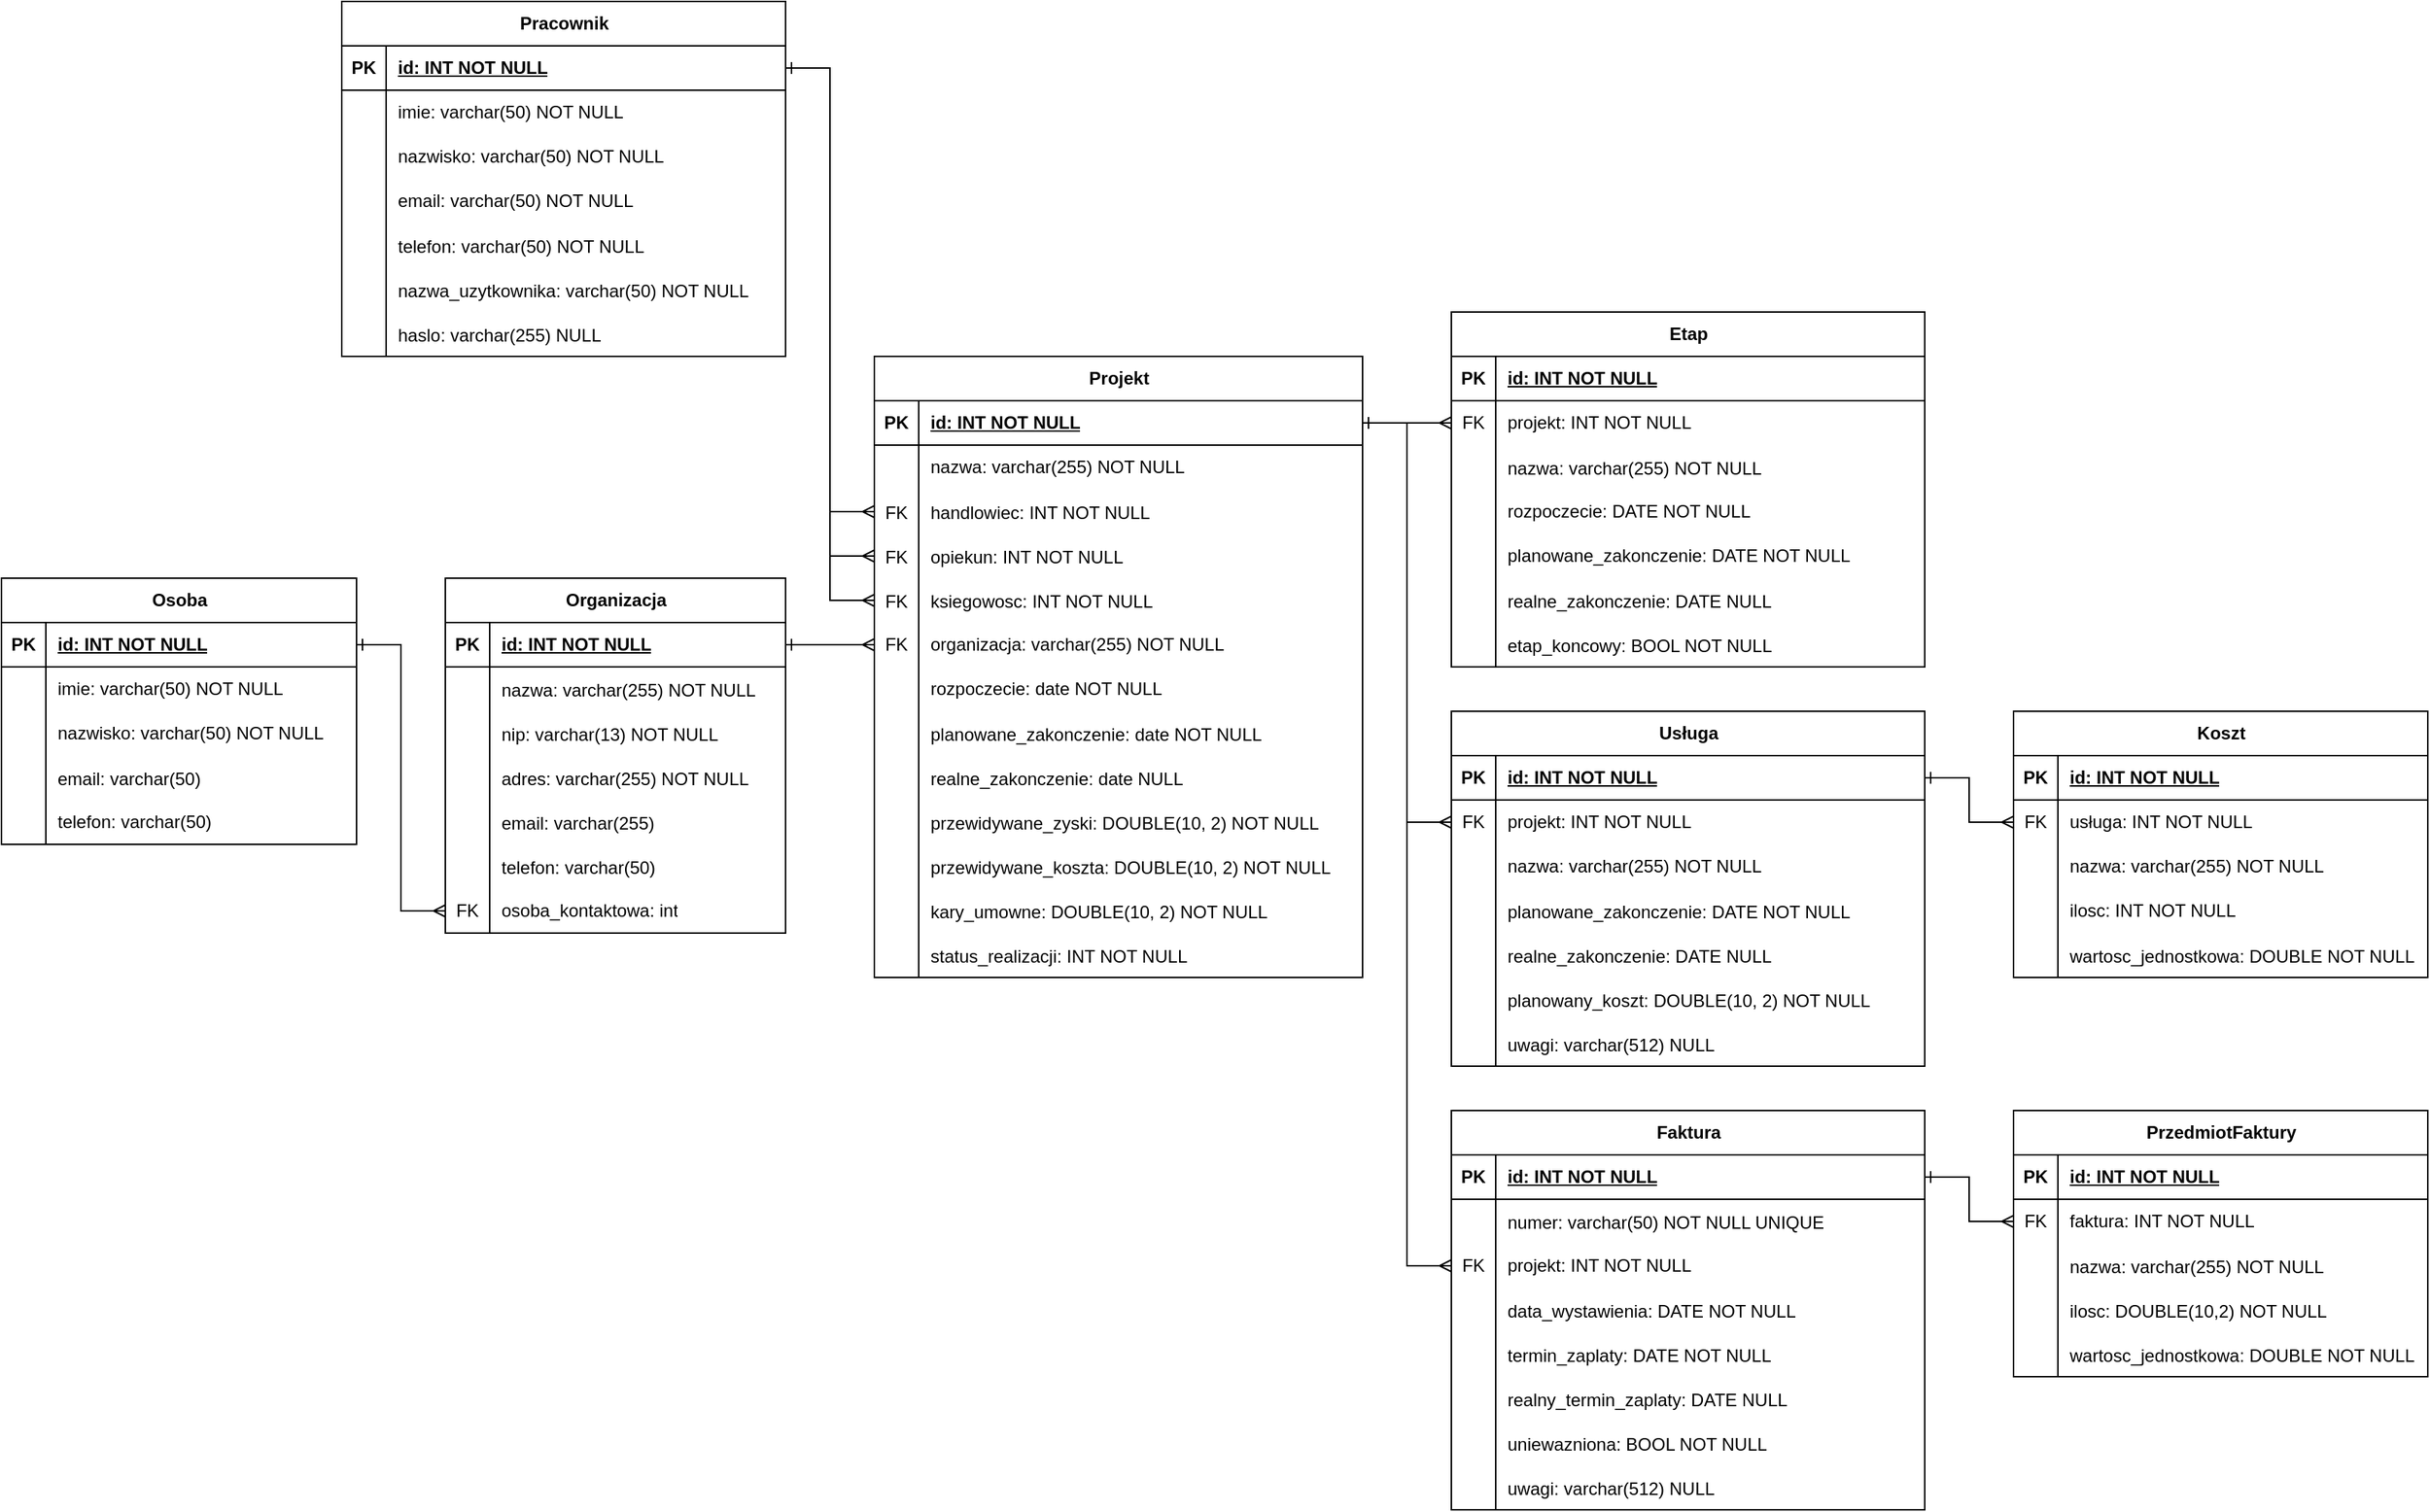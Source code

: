 <mxfile version="21.1.2" type="device">
  <diagram id="R2lEEEUBdFMjLlhIrx00" name="Page-1">
    <mxGraphModel dx="1286" dy="743" grid="1" gridSize="10" guides="1" tooltips="1" connect="1" arrows="1" fold="1" page="1" pageScale="1" pageWidth="850" pageHeight="1100" math="0" shadow="0" extFonts="Permanent Marker^https://fonts.googleapis.com/css?family=Permanent+Marker">
      <root>
        <mxCell id="0" />
        <mxCell id="1" parent="0" />
        <mxCell id="AuKoyCUs9kPaj2IKNmTn-14" value="Organizacja" style="shape=table;startSize=30;container=1;collapsible=1;childLayout=tableLayout;fixedRows=1;rowLines=0;fontStyle=1;align=center;resizeLast=1;html=1;" parent="1" vertex="1">
          <mxGeometry x="330" y="430" width="230" height="240" as="geometry">
            <mxRectangle x="210" y="200" width="110" height="30" as="alternateBounds" />
          </mxGeometry>
        </mxCell>
        <mxCell id="AuKoyCUs9kPaj2IKNmTn-15" value="" style="shape=tableRow;horizontal=0;startSize=0;swimlaneHead=0;swimlaneBody=0;fillColor=none;collapsible=0;dropTarget=0;points=[[0,0.5],[1,0.5]];portConstraint=eastwest;top=0;left=0;right=0;bottom=1;" parent="AuKoyCUs9kPaj2IKNmTn-14" vertex="1">
          <mxGeometry y="30" width="230" height="30" as="geometry" />
        </mxCell>
        <mxCell id="AuKoyCUs9kPaj2IKNmTn-16" value="PK" style="shape=partialRectangle;connectable=0;fillColor=none;top=0;left=0;bottom=0;right=0;fontStyle=1;overflow=hidden;whiteSpace=wrap;html=1;" parent="AuKoyCUs9kPaj2IKNmTn-15" vertex="1">
          <mxGeometry width="30" height="30" as="geometry">
            <mxRectangle width="30" height="30" as="alternateBounds" />
          </mxGeometry>
        </mxCell>
        <mxCell id="AuKoyCUs9kPaj2IKNmTn-17" value="id: INT NOT NULL&lt;span style=&quot;font-weight: normal;&quot;&gt;&lt;br&gt;&lt;/span&gt;" style="shape=partialRectangle;connectable=0;fillColor=none;top=0;left=0;bottom=0;right=0;align=left;spacingLeft=6;fontStyle=5;overflow=hidden;whiteSpace=wrap;html=1;" parent="AuKoyCUs9kPaj2IKNmTn-15" vertex="1">
          <mxGeometry x="30" width="200" height="30" as="geometry">
            <mxRectangle width="200" height="30" as="alternateBounds" />
          </mxGeometry>
        </mxCell>
        <mxCell id="AuKoyCUs9kPaj2IKNmTn-30" value="" style="shape=tableRow;horizontal=0;startSize=0;swimlaneHead=0;swimlaneBody=0;fillColor=none;collapsible=0;dropTarget=0;points=[[0,0.5],[1,0.5]];portConstraint=eastwest;top=0;left=0;right=0;bottom=0;" parent="AuKoyCUs9kPaj2IKNmTn-14" vertex="1">
          <mxGeometry y="60" width="230" height="30" as="geometry" />
        </mxCell>
        <mxCell id="AuKoyCUs9kPaj2IKNmTn-31" value="" style="shape=partialRectangle;connectable=0;fillColor=none;top=0;left=0;bottom=0;right=0;editable=1;overflow=hidden;" parent="AuKoyCUs9kPaj2IKNmTn-30" vertex="1">
          <mxGeometry width="30" height="30" as="geometry">
            <mxRectangle width="30" height="30" as="alternateBounds" />
          </mxGeometry>
        </mxCell>
        <mxCell id="AuKoyCUs9kPaj2IKNmTn-32" value="nazwa: varchar(255) NOT NULL" style="shape=partialRectangle;connectable=0;fillColor=none;top=0;left=0;bottom=0;right=0;align=left;spacingLeft=6;overflow=hidden;" parent="AuKoyCUs9kPaj2IKNmTn-30" vertex="1">
          <mxGeometry x="30" width="200" height="30" as="geometry">
            <mxRectangle width="200" height="30" as="alternateBounds" />
          </mxGeometry>
        </mxCell>
        <mxCell id="AuKoyCUs9kPaj2IKNmTn-33" value="" style="shape=tableRow;horizontal=0;startSize=0;swimlaneHead=0;swimlaneBody=0;fillColor=none;collapsible=0;dropTarget=0;points=[[0,0.5],[1,0.5]];portConstraint=eastwest;top=0;left=0;right=0;bottom=0;" parent="AuKoyCUs9kPaj2IKNmTn-14" vertex="1">
          <mxGeometry y="90" width="230" height="30" as="geometry" />
        </mxCell>
        <mxCell id="AuKoyCUs9kPaj2IKNmTn-34" value="" style="shape=partialRectangle;connectable=0;fillColor=none;top=0;left=0;bottom=0;right=0;editable=1;overflow=hidden;" parent="AuKoyCUs9kPaj2IKNmTn-33" vertex="1">
          <mxGeometry width="30" height="30" as="geometry">
            <mxRectangle width="30" height="30" as="alternateBounds" />
          </mxGeometry>
        </mxCell>
        <mxCell id="AuKoyCUs9kPaj2IKNmTn-35" value="nip: varchar(13) NOT NULL" style="shape=partialRectangle;connectable=0;fillColor=none;top=0;left=0;bottom=0;right=0;align=left;spacingLeft=6;overflow=hidden;" parent="AuKoyCUs9kPaj2IKNmTn-33" vertex="1">
          <mxGeometry x="30" width="200" height="30" as="geometry">
            <mxRectangle width="200" height="30" as="alternateBounds" />
          </mxGeometry>
        </mxCell>
        <mxCell id="AuKoyCUs9kPaj2IKNmTn-36" value="" style="shape=tableRow;horizontal=0;startSize=0;swimlaneHead=0;swimlaneBody=0;fillColor=none;collapsible=0;dropTarget=0;points=[[0,0.5],[1,0.5]];portConstraint=eastwest;top=0;left=0;right=0;bottom=0;" parent="AuKoyCUs9kPaj2IKNmTn-14" vertex="1">
          <mxGeometry y="120" width="230" height="30" as="geometry" />
        </mxCell>
        <mxCell id="AuKoyCUs9kPaj2IKNmTn-37" value="" style="shape=partialRectangle;connectable=0;fillColor=none;top=0;left=0;bottom=0;right=0;editable=1;overflow=hidden;" parent="AuKoyCUs9kPaj2IKNmTn-36" vertex="1">
          <mxGeometry width="30" height="30" as="geometry">
            <mxRectangle width="30" height="30" as="alternateBounds" />
          </mxGeometry>
        </mxCell>
        <mxCell id="AuKoyCUs9kPaj2IKNmTn-38" value="adres: varchar(255) NOT NULL" style="shape=partialRectangle;connectable=0;fillColor=none;top=0;left=0;bottom=0;right=0;align=left;spacingLeft=6;overflow=hidden;" parent="AuKoyCUs9kPaj2IKNmTn-36" vertex="1">
          <mxGeometry x="30" width="200" height="30" as="geometry">
            <mxRectangle width="200" height="30" as="alternateBounds" />
          </mxGeometry>
        </mxCell>
        <mxCell id="AuKoyCUs9kPaj2IKNmTn-39" value="" style="shape=tableRow;horizontal=0;startSize=0;swimlaneHead=0;swimlaneBody=0;fillColor=none;collapsible=0;dropTarget=0;points=[[0,0.5],[1,0.5]];portConstraint=eastwest;top=0;left=0;right=0;bottom=0;" parent="AuKoyCUs9kPaj2IKNmTn-14" vertex="1">
          <mxGeometry y="150" width="230" height="30" as="geometry" />
        </mxCell>
        <mxCell id="AuKoyCUs9kPaj2IKNmTn-40" value="" style="shape=partialRectangle;connectable=0;fillColor=none;top=0;left=0;bottom=0;right=0;editable=1;overflow=hidden;" parent="AuKoyCUs9kPaj2IKNmTn-39" vertex="1">
          <mxGeometry width="30" height="30" as="geometry">
            <mxRectangle width="30" height="30" as="alternateBounds" />
          </mxGeometry>
        </mxCell>
        <mxCell id="AuKoyCUs9kPaj2IKNmTn-41" value="email: varchar(255)" style="shape=partialRectangle;connectable=0;fillColor=none;top=0;left=0;bottom=0;right=0;align=left;spacingLeft=6;overflow=hidden;" parent="AuKoyCUs9kPaj2IKNmTn-39" vertex="1">
          <mxGeometry x="30" width="200" height="30" as="geometry">
            <mxRectangle width="200" height="30" as="alternateBounds" />
          </mxGeometry>
        </mxCell>
        <mxCell id="AuKoyCUs9kPaj2IKNmTn-42" value="" style="shape=tableRow;horizontal=0;startSize=0;swimlaneHead=0;swimlaneBody=0;fillColor=none;collapsible=0;dropTarget=0;points=[[0,0.5],[1,0.5]];portConstraint=eastwest;top=0;left=0;right=0;bottom=0;" parent="AuKoyCUs9kPaj2IKNmTn-14" vertex="1">
          <mxGeometry y="180" width="230" height="30" as="geometry" />
        </mxCell>
        <mxCell id="AuKoyCUs9kPaj2IKNmTn-43" value="" style="shape=partialRectangle;connectable=0;fillColor=none;top=0;left=0;bottom=0;right=0;editable=1;overflow=hidden;" parent="AuKoyCUs9kPaj2IKNmTn-42" vertex="1">
          <mxGeometry width="30" height="30" as="geometry">
            <mxRectangle width="30" height="30" as="alternateBounds" />
          </mxGeometry>
        </mxCell>
        <mxCell id="AuKoyCUs9kPaj2IKNmTn-44" value="telefon: varchar(50)" style="shape=partialRectangle;connectable=0;fillColor=none;top=0;left=0;bottom=0;right=0;align=left;spacingLeft=6;overflow=hidden;" parent="AuKoyCUs9kPaj2IKNmTn-42" vertex="1">
          <mxGeometry x="30" width="200" height="30" as="geometry">
            <mxRectangle width="200" height="30" as="alternateBounds" />
          </mxGeometry>
        </mxCell>
        <mxCell id="AuKoyCUs9kPaj2IKNmTn-69" value="" style="shape=tableRow;horizontal=0;startSize=0;swimlaneHead=0;swimlaneBody=0;fillColor=none;collapsible=0;dropTarget=0;points=[[0,0.5],[1,0.5]];portConstraint=eastwest;top=0;left=0;right=0;bottom=0;" parent="AuKoyCUs9kPaj2IKNmTn-14" vertex="1">
          <mxGeometry y="210" width="230" height="30" as="geometry" />
        </mxCell>
        <mxCell id="AuKoyCUs9kPaj2IKNmTn-70" value="FK" style="shape=partialRectangle;connectable=0;fillColor=none;top=0;left=0;bottom=0;right=0;fontStyle=0;overflow=hidden;whiteSpace=wrap;html=1;" parent="AuKoyCUs9kPaj2IKNmTn-69" vertex="1">
          <mxGeometry width="30" height="30" as="geometry">
            <mxRectangle width="30" height="30" as="alternateBounds" />
          </mxGeometry>
        </mxCell>
        <mxCell id="AuKoyCUs9kPaj2IKNmTn-71" value="osoba_kontaktowa: int" style="shape=partialRectangle;connectable=0;fillColor=none;top=0;left=0;bottom=0;right=0;align=left;spacingLeft=6;fontStyle=0;overflow=hidden;whiteSpace=wrap;html=1;" parent="AuKoyCUs9kPaj2IKNmTn-69" vertex="1">
          <mxGeometry x="30" width="200" height="30" as="geometry">
            <mxRectangle width="200" height="30" as="alternateBounds" />
          </mxGeometry>
        </mxCell>
        <mxCell id="AuKoyCUs9kPaj2IKNmTn-48" value="Osoba" style="shape=table;startSize=30;container=1;collapsible=1;childLayout=tableLayout;fixedRows=1;rowLines=0;fontStyle=1;align=center;resizeLast=1;html=1;" parent="1" vertex="1">
          <mxGeometry x="30" y="430" width="240" height="180" as="geometry">
            <mxRectangle x="510" y="120" width="80" height="30" as="alternateBounds" />
          </mxGeometry>
        </mxCell>
        <mxCell id="AuKoyCUs9kPaj2IKNmTn-49" value="" style="shape=tableRow;horizontal=0;startSize=0;swimlaneHead=0;swimlaneBody=0;fillColor=none;collapsible=0;dropTarget=0;points=[[0,0.5],[1,0.5]];portConstraint=eastwest;top=0;left=0;right=0;bottom=1;" parent="AuKoyCUs9kPaj2IKNmTn-48" vertex="1">
          <mxGeometry y="30" width="240" height="30" as="geometry" />
        </mxCell>
        <mxCell id="AuKoyCUs9kPaj2IKNmTn-50" value="PK" style="shape=partialRectangle;connectable=0;fillColor=none;top=0;left=0;bottom=0;right=0;fontStyle=1;overflow=hidden;whiteSpace=wrap;html=1;" parent="AuKoyCUs9kPaj2IKNmTn-49" vertex="1">
          <mxGeometry width="30" height="30" as="geometry">
            <mxRectangle width="30" height="30" as="alternateBounds" />
          </mxGeometry>
        </mxCell>
        <mxCell id="AuKoyCUs9kPaj2IKNmTn-51" value="id: INT NOT NULL" style="shape=partialRectangle;connectable=0;fillColor=none;top=0;left=0;bottom=0;right=0;align=left;spacingLeft=6;fontStyle=5;overflow=hidden;whiteSpace=wrap;html=1;" parent="AuKoyCUs9kPaj2IKNmTn-49" vertex="1">
          <mxGeometry x="30" width="210" height="30" as="geometry">
            <mxRectangle width="210" height="30" as="alternateBounds" />
          </mxGeometry>
        </mxCell>
        <mxCell id="AuKoyCUs9kPaj2IKNmTn-52" value="" style="shape=tableRow;horizontal=0;startSize=0;swimlaneHead=0;swimlaneBody=0;fillColor=none;collapsible=0;dropTarget=0;points=[[0,0.5],[1,0.5]];portConstraint=eastwest;top=0;left=0;right=0;bottom=0;" parent="AuKoyCUs9kPaj2IKNmTn-48" vertex="1">
          <mxGeometry y="60" width="240" height="30" as="geometry" />
        </mxCell>
        <mxCell id="AuKoyCUs9kPaj2IKNmTn-53" value="" style="shape=partialRectangle;connectable=0;fillColor=none;top=0;left=0;bottom=0;right=0;editable=1;overflow=hidden;whiteSpace=wrap;html=1;" parent="AuKoyCUs9kPaj2IKNmTn-52" vertex="1">
          <mxGeometry width="30" height="30" as="geometry">
            <mxRectangle width="30" height="30" as="alternateBounds" />
          </mxGeometry>
        </mxCell>
        <mxCell id="AuKoyCUs9kPaj2IKNmTn-54" value="imie: varchar(50) NOT NULL" style="shape=partialRectangle;connectable=0;fillColor=none;top=0;left=0;bottom=0;right=0;align=left;spacingLeft=6;overflow=hidden;whiteSpace=wrap;html=1;" parent="AuKoyCUs9kPaj2IKNmTn-52" vertex="1">
          <mxGeometry x="30" width="210" height="30" as="geometry">
            <mxRectangle width="210" height="30" as="alternateBounds" />
          </mxGeometry>
        </mxCell>
        <mxCell id="AuKoyCUs9kPaj2IKNmTn-55" value="" style="shape=tableRow;horizontal=0;startSize=0;swimlaneHead=0;swimlaneBody=0;fillColor=none;collapsible=0;dropTarget=0;points=[[0,0.5],[1,0.5]];portConstraint=eastwest;top=0;left=0;right=0;bottom=0;" parent="AuKoyCUs9kPaj2IKNmTn-48" vertex="1">
          <mxGeometry y="90" width="240" height="30" as="geometry" />
        </mxCell>
        <mxCell id="AuKoyCUs9kPaj2IKNmTn-56" value="" style="shape=partialRectangle;connectable=0;fillColor=none;top=0;left=0;bottom=0;right=0;editable=1;overflow=hidden;whiteSpace=wrap;html=1;" parent="AuKoyCUs9kPaj2IKNmTn-55" vertex="1">
          <mxGeometry width="30" height="30" as="geometry">
            <mxRectangle width="30" height="30" as="alternateBounds" />
          </mxGeometry>
        </mxCell>
        <mxCell id="AuKoyCUs9kPaj2IKNmTn-57" value="nazwisko: varchar(50) NOT NULL" style="shape=partialRectangle;connectable=0;fillColor=none;top=0;left=0;bottom=0;right=0;align=left;spacingLeft=6;overflow=hidden;whiteSpace=wrap;html=1;" parent="AuKoyCUs9kPaj2IKNmTn-55" vertex="1">
          <mxGeometry x="30" width="210" height="30" as="geometry">
            <mxRectangle width="210" height="30" as="alternateBounds" />
          </mxGeometry>
        </mxCell>
        <mxCell id="AuKoyCUs9kPaj2IKNmTn-66" value="" style="shape=tableRow;horizontal=0;startSize=0;swimlaneHead=0;swimlaneBody=0;fillColor=none;collapsible=0;dropTarget=0;points=[[0,0.5],[1,0.5]];portConstraint=eastwest;top=0;left=0;right=0;bottom=0;" parent="AuKoyCUs9kPaj2IKNmTn-48" vertex="1">
          <mxGeometry y="120" width="240" height="30" as="geometry" />
        </mxCell>
        <mxCell id="AuKoyCUs9kPaj2IKNmTn-67" value="" style="shape=partialRectangle;connectable=0;fillColor=none;top=0;left=0;bottom=0;right=0;editable=1;overflow=hidden;" parent="AuKoyCUs9kPaj2IKNmTn-66" vertex="1">
          <mxGeometry width="30" height="30" as="geometry">
            <mxRectangle width="30" height="30" as="alternateBounds" />
          </mxGeometry>
        </mxCell>
        <mxCell id="AuKoyCUs9kPaj2IKNmTn-68" value="email: varchar(50)" style="shape=partialRectangle;connectable=0;fillColor=none;top=0;left=0;bottom=0;right=0;align=left;spacingLeft=6;overflow=hidden;" parent="AuKoyCUs9kPaj2IKNmTn-66" vertex="1">
          <mxGeometry x="30" width="210" height="30" as="geometry">
            <mxRectangle width="210" height="30" as="alternateBounds" />
          </mxGeometry>
        </mxCell>
        <mxCell id="AuKoyCUs9kPaj2IKNmTn-58" value="" style="shape=tableRow;horizontal=0;startSize=0;swimlaneHead=0;swimlaneBody=0;fillColor=none;collapsible=0;dropTarget=0;points=[[0,0.5],[1,0.5]];portConstraint=eastwest;top=0;left=0;right=0;bottom=0;" parent="AuKoyCUs9kPaj2IKNmTn-48" vertex="1">
          <mxGeometry y="150" width="240" height="30" as="geometry" />
        </mxCell>
        <mxCell id="AuKoyCUs9kPaj2IKNmTn-59" value="" style="shape=partialRectangle;connectable=0;fillColor=none;top=0;left=0;bottom=0;right=0;editable=1;overflow=hidden;whiteSpace=wrap;html=1;" parent="AuKoyCUs9kPaj2IKNmTn-58" vertex="1">
          <mxGeometry width="30" height="30" as="geometry">
            <mxRectangle width="30" height="30" as="alternateBounds" />
          </mxGeometry>
        </mxCell>
        <mxCell id="AuKoyCUs9kPaj2IKNmTn-60" value="telefon: varchar(50)" style="shape=partialRectangle;connectable=0;fillColor=none;top=0;left=0;bottom=0;right=0;align=left;spacingLeft=6;overflow=hidden;whiteSpace=wrap;html=1;" parent="AuKoyCUs9kPaj2IKNmTn-58" vertex="1">
          <mxGeometry x="30" width="210" height="30" as="geometry">
            <mxRectangle width="210" height="30" as="alternateBounds" />
          </mxGeometry>
        </mxCell>
        <mxCell id="AuKoyCUs9kPaj2IKNmTn-74" value="Projekt" style="shape=table;startSize=30;container=1;collapsible=1;childLayout=tableLayout;fixedRows=1;rowLines=0;fontStyle=1;align=center;resizeLast=1;html=1;" parent="1" vertex="1">
          <mxGeometry x="620" y="280" width="330" height="420" as="geometry">
            <mxRectangle x="780" y="320" width="80" height="30" as="alternateBounds" />
          </mxGeometry>
        </mxCell>
        <mxCell id="AuKoyCUs9kPaj2IKNmTn-75" value="" style="shape=tableRow;horizontal=0;startSize=0;swimlaneHead=0;swimlaneBody=0;fillColor=none;collapsible=0;dropTarget=0;points=[[0,0.5],[1,0.5]];portConstraint=eastwest;top=0;left=0;right=0;bottom=1;" parent="AuKoyCUs9kPaj2IKNmTn-74" vertex="1">
          <mxGeometry y="30" width="330" height="30" as="geometry" />
        </mxCell>
        <mxCell id="AuKoyCUs9kPaj2IKNmTn-76" value="PK" style="shape=partialRectangle;connectable=0;fillColor=none;top=0;left=0;bottom=0;right=0;fontStyle=1;overflow=hidden;whiteSpace=wrap;html=1;" parent="AuKoyCUs9kPaj2IKNmTn-75" vertex="1">
          <mxGeometry width="30" height="30" as="geometry">
            <mxRectangle width="30" height="30" as="alternateBounds" />
          </mxGeometry>
        </mxCell>
        <mxCell id="AuKoyCUs9kPaj2IKNmTn-77" value="id: INT NOT NULL" style="shape=partialRectangle;connectable=0;fillColor=none;top=0;left=0;bottom=0;right=0;align=left;spacingLeft=6;fontStyle=5;overflow=hidden;whiteSpace=wrap;html=1;" parent="AuKoyCUs9kPaj2IKNmTn-75" vertex="1">
          <mxGeometry x="30" width="300" height="30" as="geometry">
            <mxRectangle width="300" height="30" as="alternateBounds" />
          </mxGeometry>
        </mxCell>
        <mxCell id="AuKoyCUs9kPaj2IKNmTn-78" value="" style="shape=tableRow;horizontal=0;startSize=0;swimlaneHead=0;swimlaneBody=0;fillColor=none;collapsible=0;dropTarget=0;points=[[0,0.5],[1,0.5]];portConstraint=eastwest;top=0;left=0;right=0;bottom=0;" parent="AuKoyCUs9kPaj2IKNmTn-74" vertex="1">
          <mxGeometry y="60" width="330" height="30" as="geometry" />
        </mxCell>
        <mxCell id="AuKoyCUs9kPaj2IKNmTn-79" value="" style="shape=partialRectangle;connectable=0;fillColor=none;top=0;left=0;bottom=0;right=0;editable=1;overflow=hidden;whiteSpace=wrap;html=1;" parent="AuKoyCUs9kPaj2IKNmTn-78" vertex="1">
          <mxGeometry width="30" height="30" as="geometry">
            <mxRectangle width="30" height="30" as="alternateBounds" />
          </mxGeometry>
        </mxCell>
        <mxCell id="AuKoyCUs9kPaj2IKNmTn-80" value="nazwa: varchar(255) NOT NULL" style="shape=partialRectangle;connectable=0;fillColor=none;top=0;left=0;bottom=0;right=0;align=left;spacingLeft=6;overflow=hidden;whiteSpace=wrap;html=1;" parent="AuKoyCUs9kPaj2IKNmTn-78" vertex="1">
          <mxGeometry x="30" width="300" height="30" as="geometry">
            <mxRectangle width="300" height="30" as="alternateBounds" />
          </mxGeometry>
        </mxCell>
        <mxCell id="atg_uzP96jqaMh3rpYlh-1" value="" style="shape=tableRow;horizontal=0;startSize=0;swimlaneHead=0;swimlaneBody=0;fillColor=none;collapsible=0;dropTarget=0;points=[[0,0.5],[1,0.5]];portConstraint=eastwest;top=0;left=0;right=0;bottom=0;" parent="AuKoyCUs9kPaj2IKNmTn-74" vertex="1">
          <mxGeometry y="90" width="330" height="30" as="geometry" />
        </mxCell>
        <mxCell id="atg_uzP96jqaMh3rpYlh-2" value="FK" style="shape=partialRectangle;connectable=0;fillColor=none;top=0;left=0;bottom=0;right=0;editable=1;overflow=hidden;" parent="atg_uzP96jqaMh3rpYlh-1" vertex="1">
          <mxGeometry width="30" height="30" as="geometry">
            <mxRectangle width="30" height="30" as="alternateBounds" />
          </mxGeometry>
        </mxCell>
        <mxCell id="atg_uzP96jqaMh3rpYlh-3" value="handlowiec: INT NOT NULL" style="shape=partialRectangle;connectable=0;fillColor=none;top=0;left=0;bottom=0;right=0;align=left;spacingLeft=6;overflow=hidden;" parent="atg_uzP96jqaMh3rpYlh-1" vertex="1">
          <mxGeometry x="30" width="300" height="30" as="geometry">
            <mxRectangle width="300" height="30" as="alternateBounds" />
          </mxGeometry>
        </mxCell>
        <mxCell id="AuKoyCUs9kPaj2IKNmTn-103" value="" style="shape=tableRow;horizontal=0;startSize=0;swimlaneHead=0;swimlaneBody=0;fillColor=none;collapsible=0;dropTarget=0;points=[[0,0.5],[1,0.5]];portConstraint=eastwest;top=0;left=0;right=0;bottom=0;" parent="AuKoyCUs9kPaj2IKNmTn-74" vertex="1">
          <mxGeometry y="120" width="330" height="30" as="geometry" />
        </mxCell>
        <mxCell id="AuKoyCUs9kPaj2IKNmTn-104" value="FK" style="shape=partialRectangle;connectable=0;fillColor=none;top=0;left=0;bottom=0;right=0;editable=1;overflow=hidden;" parent="AuKoyCUs9kPaj2IKNmTn-103" vertex="1">
          <mxGeometry width="30" height="30" as="geometry">
            <mxRectangle width="30" height="30" as="alternateBounds" />
          </mxGeometry>
        </mxCell>
        <mxCell id="AuKoyCUs9kPaj2IKNmTn-105" value="opiekun: INT NOT NULL" style="shape=partialRectangle;connectable=0;fillColor=none;top=0;left=0;bottom=0;right=0;align=left;spacingLeft=6;overflow=hidden;" parent="AuKoyCUs9kPaj2IKNmTn-103" vertex="1">
          <mxGeometry x="30" width="300" height="30" as="geometry">
            <mxRectangle width="300" height="30" as="alternateBounds" />
          </mxGeometry>
        </mxCell>
        <mxCell id="AuKoyCUs9kPaj2IKNmTn-256" value="" style="shape=tableRow;horizontal=0;startSize=0;swimlaneHead=0;swimlaneBody=0;fillColor=none;collapsible=0;dropTarget=0;points=[[0,0.5],[1,0.5]];portConstraint=eastwest;top=0;left=0;right=0;bottom=0;" parent="AuKoyCUs9kPaj2IKNmTn-74" vertex="1">
          <mxGeometry y="150" width="330" height="30" as="geometry" />
        </mxCell>
        <mxCell id="AuKoyCUs9kPaj2IKNmTn-257" value="FK" style="shape=partialRectangle;connectable=0;fillColor=none;top=0;left=0;bottom=0;right=0;editable=1;overflow=hidden;" parent="AuKoyCUs9kPaj2IKNmTn-256" vertex="1">
          <mxGeometry width="30" height="30" as="geometry">
            <mxRectangle width="30" height="30" as="alternateBounds" />
          </mxGeometry>
        </mxCell>
        <mxCell id="AuKoyCUs9kPaj2IKNmTn-258" value="ksiegowosc: INT NOT NULL" style="shape=partialRectangle;connectable=0;fillColor=none;top=0;left=0;bottom=0;right=0;align=left;spacingLeft=6;overflow=hidden;" parent="AuKoyCUs9kPaj2IKNmTn-256" vertex="1">
          <mxGeometry x="30" width="300" height="30" as="geometry">
            <mxRectangle width="300" height="30" as="alternateBounds" />
          </mxGeometry>
        </mxCell>
        <mxCell id="AuKoyCUs9kPaj2IKNmTn-81" value="" style="shape=tableRow;horizontal=0;startSize=0;swimlaneHead=0;swimlaneBody=0;fillColor=none;collapsible=0;dropTarget=0;points=[[0,0.5],[1,0.5]];portConstraint=eastwest;top=0;left=0;right=0;bottom=0;" parent="AuKoyCUs9kPaj2IKNmTn-74" vertex="1">
          <mxGeometry y="180" width="330" height="30" as="geometry" />
        </mxCell>
        <mxCell id="AuKoyCUs9kPaj2IKNmTn-82" value="FK" style="shape=partialRectangle;connectable=0;fillColor=none;top=0;left=0;bottom=0;right=0;editable=1;overflow=hidden;whiteSpace=wrap;html=1;" parent="AuKoyCUs9kPaj2IKNmTn-81" vertex="1">
          <mxGeometry width="30" height="30" as="geometry">
            <mxRectangle width="30" height="30" as="alternateBounds" />
          </mxGeometry>
        </mxCell>
        <mxCell id="AuKoyCUs9kPaj2IKNmTn-83" value="organizacja: varchar(255) NOT NULL" style="shape=partialRectangle;connectable=0;fillColor=none;top=0;left=0;bottom=0;right=0;align=left;spacingLeft=6;overflow=hidden;whiteSpace=wrap;html=1;" parent="AuKoyCUs9kPaj2IKNmTn-81" vertex="1">
          <mxGeometry x="30" width="300" height="30" as="geometry">
            <mxRectangle width="300" height="30" as="alternateBounds" />
          </mxGeometry>
        </mxCell>
        <mxCell id="AuKoyCUs9kPaj2IKNmTn-84" value="" style="shape=tableRow;horizontal=0;startSize=0;swimlaneHead=0;swimlaneBody=0;fillColor=none;collapsible=0;dropTarget=0;points=[[0,0.5],[1,0.5]];portConstraint=eastwest;top=0;left=0;right=0;bottom=0;" parent="AuKoyCUs9kPaj2IKNmTn-74" vertex="1">
          <mxGeometry y="210" width="330" height="30" as="geometry" />
        </mxCell>
        <mxCell id="AuKoyCUs9kPaj2IKNmTn-85" value="" style="shape=partialRectangle;connectable=0;fillColor=none;top=0;left=0;bottom=0;right=0;editable=1;overflow=hidden;whiteSpace=wrap;html=1;" parent="AuKoyCUs9kPaj2IKNmTn-84" vertex="1">
          <mxGeometry width="30" height="30" as="geometry">
            <mxRectangle width="30" height="30" as="alternateBounds" />
          </mxGeometry>
        </mxCell>
        <mxCell id="AuKoyCUs9kPaj2IKNmTn-86" value="rozpoczecie: date NOT NULL" style="shape=partialRectangle;connectable=0;fillColor=none;top=0;left=0;bottom=0;right=0;align=left;spacingLeft=6;overflow=hidden;whiteSpace=wrap;html=1;" parent="AuKoyCUs9kPaj2IKNmTn-84" vertex="1">
          <mxGeometry x="30" width="300" height="30" as="geometry">
            <mxRectangle width="300" height="30" as="alternateBounds" />
          </mxGeometry>
        </mxCell>
        <mxCell id="AuKoyCUs9kPaj2IKNmTn-87" value="" style="shape=tableRow;horizontal=0;startSize=0;swimlaneHead=0;swimlaneBody=0;fillColor=none;collapsible=0;dropTarget=0;points=[[0,0.5],[1,0.5]];portConstraint=eastwest;top=0;left=0;right=0;bottom=0;" parent="AuKoyCUs9kPaj2IKNmTn-74" vertex="1">
          <mxGeometry y="240" width="330" height="30" as="geometry" />
        </mxCell>
        <mxCell id="AuKoyCUs9kPaj2IKNmTn-88" value="" style="shape=partialRectangle;connectable=0;fillColor=none;top=0;left=0;bottom=0;right=0;editable=1;overflow=hidden;" parent="AuKoyCUs9kPaj2IKNmTn-87" vertex="1">
          <mxGeometry width="30" height="30" as="geometry">
            <mxRectangle width="30" height="30" as="alternateBounds" />
          </mxGeometry>
        </mxCell>
        <mxCell id="AuKoyCUs9kPaj2IKNmTn-89" value="planowane_zakonczenie: date NOT NULL" style="shape=partialRectangle;connectable=0;fillColor=none;top=0;left=0;bottom=0;right=0;align=left;spacingLeft=6;overflow=hidden;" parent="AuKoyCUs9kPaj2IKNmTn-87" vertex="1">
          <mxGeometry x="30" width="300" height="30" as="geometry">
            <mxRectangle width="300" height="30" as="alternateBounds" />
          </mxGeometry>
        </mxCell>
        <mxCell id="AuKoyCUs9kPaj2IKNmTn-90" value="" style="shape=tableRow;horizontal=0;startSize=0;swimlaneHead=0;swimlaneBody=0;fillColor=none;collapsible=0;dropTarget=0;points=[[0,0.5],[1,0.5]];portConstraint=eastwest;top=0;left=0;right=0;bottom=0;" parent="AuKoyCUs9kPaj2IKNmTn-74" vertex="1">
          <mxGeometry y="270" width="330" height="30" as="geometry" />
        </mxCell>
        <mxCell id="AuKoyCUs9kPaj2IKNmTn-91" value="" style="shape=partialRectangle;connectable=0;fillColor=none;top=0;left=0;bottom=0;right=0;editable=1;overflow=hidden;" parent="AuKoyCUs9kPaj2IKNmTn-90" vertex="1">
          <mxGeometry width="30" height="30" as="geometry">
            <mxRectangle width="30" height="30" as="alternateBounds" />
          </mxGeometry>
        </mxCell>
        <mxCell id="AuKoyCUs9kPaj2IKNmTn-92" value="realne_zakonczenie: date NULL" style="shape=partialRectangle;connectable=0;fillColor=none;top=0;left=0;bottom=0;right=0;align=left;spacingLeft=6;overflow=hidden;" parent="AuKoyCUs9kPaj2IKNmTn-90" vertex="1">
          <mxGeometry x="30" width="300" height="30" as="geometry">
            <mxRectangle width="300" height="30" as="alternateBounds" />
          </mxGeometry>
        </mxCell>
        <mxCell id="AuKoyCUs9kPaj2IKNmTn-93" value="" style="shape=tableRow;horizontal=0;startSize=0;swimlaneHead=0;swimlaneBody=0;fillColor=none;collapsible=0;dropTarget=0;points=[[0,0.5],[1,0.5]];portConstraint=eastwest;top=0;left=0;right=0;bottom=0;" parent="AuKoyCUs9kPaj2IKNmTn-74" vertex="1">
          <mxGeometry y="300" width="330" height="30" as="geometry" />
        </mxCell>
        <mxCell id="AuKoyCUs9kPaj2IKNmTn-94" value="" style="shape=partialRectangle;connectable=0;fillColor=none;top=0;left=0;bottom=0;right=0;editable=1;overflow=hidden;" parent="AuKoyCUs9kPaj2IKNmTn-93" vertex="1">
          <mxGeometry width="30" height="30" as="geometry">
            <mxRectangle width="30" height="30" as="alternateBounds" />
          </mxGeometry>
        </mxCell>
        <mxCell id="AuKoyCUs9kPaj2IKNmTn-95" value="przewidywane_zyski: DOUBLE(10, 2) NOT NULL" style="shape=partialRectangle;connectable=0;fillColor=none;top=0;left=0;bottom=0;right=0;align=left;spacingLeft=6;overflow=hidden;" parent="AuKoyCUs9kPaj2IKNmTn-93" vertex="1">
          <mxGeometry x="30" width="300" height="30" as="geometry">
            <mxRectangle width="300" height="30" as="alternateBounds" />
          </mxGeometry>
        </mxCell>
        <mxCell id="ktfSdtTmujRnkMHcRdiP-1" value="" style="shape=tableRow;horizontal=0;startSize=0;swimlaneHead=0;swimlaneBody=0;fillColor=none;collapsible=0;dropTarget=0;points=[[0,0.5],[1,0.5]];portConstraint=eastwest;top=0;left=0;right=0;bottom=0;" parent="AuKoyCUs9kPaj2IKNmTn-74" vertex="1">
          <mxGeometry y="330" width="330" height="30" as="geometry" />
        </mxCell>
        <mxCell id="ktfSdtTmujRnkMHcRdiP-2" value="" style="shape=partialRectangle;connectable=0;fillColor=none;top=0;left=0;bottom=0;right=0;editable=1;overflow=hidden;" parent="ktfSdtTmujRnkMHcRdiP-1" vertex="1">
          <mxGeometry width="30" height="30" as="geometry">
            <mxRectangle width="30" height="30" as="alternateBounds" />
          </mxGeometry>
        </mxCell>
        <mxCell id="ktfSdtTmujRnkMHcRdiP-3" value="przewidywane_koszta: DOUBLE(10, 2) NOT NULL" style="shape=partialRectangle;connectable=0;fillColor=none;top=0;left=0;bottom=0;right=0;align=left;spacingLeft=6;overflow=hidden;" parent="ktfSdtTmujRnkMHcRdiP-1" vertex="1">
          <mxGeometry x="30" width="300" height="30" as="geometry">
            <mxRectangle width="300" height="30" as="alternateBounds" />
          </mxGeometry>
        </mxCell>
        <mxCell id="ktfSdtTmujRnkMHcRdiP-13" value="" style="shape=tableRow;horizontal=0;startSize=0;swimlaneHead=0;swimlaneBody=0;fillColor=none;collapsible=0;dropTarget=0;points=[[0,0.5],[1,0.5]];portConstraint=eastwest;top=0;left=0;right=0;bottom=0;" parent="AuKoyCUs9kPaj2IKNmTn-74" vertex="1">
          <mxGeometry y="360" width="330" height="30" as="geometry" />
        </mxCell>
        <mxCell id="ktfSdtTmujRnkMHcRdiP-14" value="" style="shape=partialRectangle;connectable=0;fillColor=none;top=0;left=0;bottom=0;right=0;editable=1;overflow=hidden;" parent="ktfSdtTmujRnkMHcRdiP-13" vertex="1">
          <mxGeometry width="30" height="30" as="geometry">
            <mxRectangle width="30" height="30" as="alternateBounds" />
          </mxGeometry>
        </mxCell>
        <mxCell id="ktfSdtTmujRnkMHcRdiP-15" value="kary_umowne: DOUBLE(10, 2) NOT NULL" style="shape=partialRectangle;connectable=0;fillColor=none;top=0;left=0;bottom=0;right=0;align=left;spacingLeft=6;overflow=hidden;" parent="ktfSdtTmujRnkMHcRdiP-13" vertex="1">
          <mxGeometry x="30" width="300" height="30" as="geometry">
            <mxRectangle width="300" height="30" as="alternateBounds" />
          </mxGeometry>
        </mxCell>
        <mxCell id="ktfSdtTmujRnkMHcRdiP-45" value="" style="shape=tableRow;horizontal=0;startSize=0;swimlaneHead=0;swimlaneBody=0;fillColor=none;collapsible=0;dropTarget=0;points=[[0,0.5],[1,0.5]];portConstraint=eastwest;top=0;left=0;right=0;bottom=0;" parent="AuKoyCUs9kPaj2IKNmTn-74" vertex="1">
          <mxGeometry y="390" width="330" height="30" as="geometry" />
        </mxCell>
        <mxCell id="ktfSdtTmujRnkMHcRdiP-46" value="" style="shape=partialRectangle;connectable=0;fillColor=none;top=0;left=0;bottom=0;right=0;editable=1;overflow=hidden;" parent="ktfSdtTmujRnkMHcRdiP-45" vertex="1">
          <mxGeometry width="30" height="30" as="geometry">
            <mxRectangle width="30" height="30" as="alternateBounds" />
          </mxGeometry>
        </mxCell>
        <mxCell id="ktfSdtTmujRnkMHcRdiP-47" value="status_realizacji: INT NOT NULL" style="shape=partialRectangle;connectable=0;fillColor=none;top=0;left=0;bottom=0;right=0;align=left;spacingLeft=6;overflow=hidden;" parent="ktfSdtTmujRnkMHcRdiP-45" vertex="1">
          <mxGeometry x="30" width="300" height="30" as="geometry">
            <mxRectangle width="300" height="30" as="alternateBounds" />
          </mxGeometry>
        </mxCell>
        <mxCell id="AuKoyCUs9kPaj2IKNmTn-127" value="Etap" style="shape=table;startSize=30;container=1;collapsible=1;childLayout=tableLayout;fixedRows=1;rowLines=0;fontStyle=1;align=center;resizeLast=1;html=1;" parent="1" vertex="1">
          <mxGeometry x="1010" y="250" width="320" height="240" as="geometry">
            <mxRectangle x="520" y="440" width="70" height="30" as="alternateBounds" />
          </mxGeometry>
        </mxCell>
        <mxCell id="AuKoyCUs9kPaj2IKNmTn-128" value="" style="shape=tableRow;horizontal=0;startSize=0;swimlaneHead=0;swimlaneBody=0;fillColor=none;collapsible=0;dropTarget=0;points=[[0,0.5],[1,0.5]];portConstraint=eastwest;top=0;left=0;right=0;bottom=1;" parent="AuKoyCUs9kPaj2IKNmTn-127" vertex="1">
          <mxGeometry y="30" width="320" height="30" as="geometry" />
        </mxCell>
        <mxCell id="AuKoyCUs9kPaj2IKNmTn-129" value="PK" style="shape=partialRectangle;connectable=0;fillColor=none;top=0;left=0;bottom=0;right=0;fontStyle=1;overflow=hidden;whiteSpace=wrap;html=1;" parent="AuKoyCUs9kPaj2IKNmTn-128" vertex="1">
          <mxGeometry width="30" height="30" as="geometry">
            <mxRectangle width="30" height="30" as="alternateBounds" />
          </mxGeometry>
        </mxCell>
        <mxCell id="AuKoyCUs9kPaj2IKNmTn-130" value="id: INT NOT NULL" style="shape=partialRectangle;connectable=0;fillColor=none;top=0;left=0;bottom=0;right=0;align=left;spacingLeft=6;fontStyle=5;overflow=hidden;whiteSpace=wrap;html=1;" parent="AuKoyCUs9kPaj2IKNmTn-128" vertex="1">
          <mxGeometry x="30" width="290" height="30" as="geometry">
            <mxRectangle width="290" height="30" as="alternateBounds" />
          </mxGeometry>
        </mxCell>
        <mxCell id="AuKoyCUs9kPaj2IKNmTn-131" value="" style="shape=tableRow;horizontal=0;startSize=0;swimlaneHead=0;swimlaneBody=0;fillColor=none;collapsible=0;dropTarget=0;points=[[0,0.5],[1,0.5]];portConstraint=eastwest;top=0;left=0;right=0;bottom=0;" parent="AuKoyCUs9kPaj2IKNmTn-127" vertex="1">
          <mxGeometry y="60" width="320" height="30" as="geometry" />
        </mxCell>
        <mxCell id="AuKoyCUs9kPaj2IKNmTn-132" value="FK" style="shape=partialRectangle;connectable=0;fillColor=none;top=0;left=0;bottom=0;right=0;editable=1;overflow=hidden;whiteSpace=wrap;html=1;" parent="AuKoyCUs9kPaj2IKNmTn-131" vertex="1">
          <mxGeometry width="30" height="30" as="geometry">
            <mxRectangle width="30" height="30" as="alternateBounds" />
          </mxGeometry>
        </mxCell>
        <mxCell id="AuKoyCUs9kPaj2IKNmTn-133" value="projekt: INT NOT NULL" style="shape=partialRectangle;connectable=0;fillColor=none;top=0;left=0;bottom=0;right=0;align=left;spacingLeft=6;overflow=hidden;whiteSpace=wrap;html=1;" parent="AuKoyCUs9kPaj2IKNmTn-131" vertex="1">
          <mxGeometry x="30" width="290" height="30" as="geometry">
            <mxRectangle width="290" height="30" as="alternateBounds" />
          </mxGeometry>
        </mxCell>
        <mxCell id="AuKoyCUs9kPaj2IKNmTn-146" value="" style="shape=tableRow;horizontal=0;startSize=0;swimlaneHead=0;swimlaneBody=0;fillColor=none;collapsible=0;dropTarget=0;points=[[0,0.5],[1,0.5]];portConstraint=eastwest;top=0;left=0;right=0;bottom=0;" parent="AuKoyCUs9kPaj2IKNmTn-127" vertex="1">
          <mxGeometry y="90" width="320" height="30" as="geometry" />
        </mxCell>
        <mxCell id="AuKoyCUs9kPaj2IKNmTn-147" value="" style="shape=partialRectangle;connectable=0;fillColor=none;top=0;left=0;bottom=0;right=0;editable=1;overflow=hidden;" parent="AuKoyCUs9kPaj2IKNmTn-146" vertex="1">
          <mxGeometry width="30" height="30" as="geometry">
            <mxRectangle width="30" height="30" as="alternateBounds" />
          </mxGeometry>
        </mxCell>
        <mxCell id="AuKoyCUs9kPaj2IKNmTn-148" value="nazwa: varchar(255) NOT NULL" style="shape=partialRectangle;connectable=0;fillColor=none;top=0;left=0;bottom=0;right=0;align=left;spacingLeft=6;overflow=hidden;" parent="AuKoyCUs9kPaj2IKNmTn-146" vertex="1">
          <mxGeometry x="30" width="290" height="30" as="geometry">
            <mxRectangle width="290" height="30" as="alternateBounds" />
          </mxGeometry>
        </mxCell>
        <mxCell id="AuKoyCUs9kPaj2IKNmTn-134" value="" style="shape=tableRow;horizontal=0;startSize=0;swimlaneHead=0;swimlaneBody=0;fillColor=none;collapsible=0;dropTarget=0;points=[[0,0.5],[1,0.5]];portConstraint=eastwest;top=0;left=0;right=0;bottom=0;" parent="AuKoyCUs9kPaj2IKNmTn-127" vertex="1">
          <mxGeometry y="120" width="320" height="30" as="geometry" />
        </mxCell>
        <mxCell id="AuKoyCUs9kPaj2IKNmTn-135" value="" style="shape=partialRectangle;connectable=0;fillColor=none;top=0;left=0;bottom=0;right=0;editable=1;overflow=hidden;whiteSpace=wrap;html=1;" parent="AuKoyCUs9kPaj2IKNmTn-134" vertex="1">
          <mxGeometry width="30" height="30" as="geometry">
            <mxRectangle width="30" height="30" as="alternateBounds" />
          </mxGeometry>
        </mxCell>
        <mxCell id="AuKoyCUs9kPaj2IKNmTn-136" value="rozpoczecie: DATE NOT NULL" style="shape=partialRectangle;connectable=0;fillColor=none;top=0;left=0;bottom=0;right=0;align=left;spacingLeft=6;overflow=hidden;whiteSpace=wrap;html=1;" parent="AuKoyCUs9kPaj2IKNmTn-134" vertex="1">
          <mxGeometry x="30" width="290" height="30" as="geometry">
            <mxRectangle width="290" height="30" as="alternateBounds" />
          </mxGeometry>
        </mxCell>
        <mxCell id="AuKoyCUs9kPaj2IKNmTn-137" value="" style="shape=tableRow;horizontal=0;startSize=0;swimlaneHead=0;swimlaneBody=0;fillColor=none;collapsible=0;dropTarget=0;points=[[0,0.5],[1,0.5]];portConstraint=eastwest;top=0;left=0;right=0;bottom=0;" parent="AuKoyCUs9kPaj2IKNmTn-127" vertex="1">
          <mxGeometry y="150" width="320" height="30" as="geometry" />
        </mxCell>
        <mxCell id="AuKoyCUs9kPaj2IKNmTn-138" value="" style="shape=partialRectangle;connectable=0;fillColor=none;top=0;left=0;bottom=0;right=0;editable=1;overflow=hidden;whiteSpace=wrap;html=1;" parent="AuKoyCUs9kPaj2IKNmTn-137" vertex="1">
          <mxGeometry width="30" height="30" as="geometry">
            <mxRectangle width="30" height="30" as="alternateBounds" />
          </mxGeometry>
        </mxCell>
        <mxCell id="AuKoyCUs9kPaj2IKNmTn-139" value="planowane_zakonczenie: DATE NOT NULL" style="shape=partialRectangle;connectable=0;fillColor=none;top=0;left=0;bottom=0;right=0;align=left;spacingLeft=6;overflow=hidden;whiteSpace=wrap;html=1;" parent="AuKoyCUs9kPaj2IKNmTn-137" vertex="1">
          <mxGeometry x="30" width="290" height="30" as="geometry">
            <mxRectangle width="290" height="30" as="alternateBounds" />
          </mxGeometry>
        </mxCell>
        <mxCell id="AuKoyCUs9kPaj2IKNmTn-143" value="" style="shape=tableRow;horizontal=0;startSize=0;swimlaneHead=0;swimlaneBody=0;fillColor=none;collapsible=0;dropTarget=0;points=[[0,0.5],[1,0.5]];portConstraint=eastwest;top=0;left=0;right=0;bottom=0;" parent="AuKoyCUs9kPaj2IKNmTn-127" vertex="1">
          <mxGeometry y="180" width="320" height="30" as="geometry" />
        </mxCell>
        <mxCell id="AuKoyCUs9kPaj2IKNmTn-144" value="" style="shape=partialRectangle;connectable=0;fillColor=none;top=0;left=0;bottom=0;right=0;editable=1;overflow=hidden;" parent="AuKoyCUs9kPaj2IKNmTn-143" vertex="1">
          <mxGeometry width="30" height="30" as="geometry">
            <mxRectangle width="30" height="30" as="alternateBounds" />
          </mxGeometry>
        </mxCell>
        <mxCell id="AuKoyCUs9kPaj2IKNmTn-145" value="realne_zakonczenie: DATE NULL" style="shape=partialRectangle;connectable=0;fillColor=none;top=0;left=0;bottom=0;right=0;align=left;spacingLeft=6;overflow=hidden;" parent="AuKoyCUs9kPaj2IKNmTn-143" vertex="1">
          <mxGeometry x="30" width="290" height="30" as="geometry">
            <mxRectangle width="290" height="30" as="alternateBounds" />
          </mxGeometry>
        </mxCell>
        <mxCell id="AuKoyCUs9kPaj2IKNmTn-211" value="" style="shape=tableRow;horizontal=0;startSize=0;swimlaneHead=0;swimlaneBody=0;fillColor=none;collapsible=0;dropTarget=0;points=[[0,0.5],[1,0.5]];portConstraint=eastwest;top=0;left=0;right=0;bottom=0;" parent="AuKoyCUs9kPaj2IKNmTn-127" vertex="1">
          <mxGeometry y="210" width="320" height="30" as="geometry" />
        </mxCell>
        <mxCell id="AuKoyCUs9kPaj2IKNmTn-212" value="" style="shape=partialRectangle;connectable=0;fillColor=none;top=0;left=0;bottom=0;right=0;editable=1;overflow=hidden;" parent="AuKoyCUs9kPaj2IKNmTn-211" vertex="1">
          <mxGeometry width="30" height="30" as="geometry">
            <mxRectangle width="30" height="30" as="alternateBounds" />
          </mxGeometry>
        </mxCell>
        <mxCell id="AuKoyCUs9kPaj2IKNmTn-213" value="etap_koncowy: BOOL NOT NULL" style="shape=partialRectangle;connectable=0;fillColor=none;top=0;left=0;bottom=0;right=0;align=left;spacingLeft=6;overflow=hidden;" parent="AuKoyCUs9kPaj2IKNmTn-211" vertex="1">
          <mxGeometry x="30" width="290" height="30" as="geometry">
            <mxRectangle width="290" height="30" as="alternateBounds" />
          </mxGeometry>
        </mxCell>
        <mxCell id="AuKoyCUs9kPaj2IKNmTn-142" style="edgeStyle=entityRelationEdgeStyle;rounded=0;orthogonalLoop=1;jettySize=auto;html=1;exitX=1;exitY=0.5;exitDx=0;exitDy=0;entryX=0;entryY=0.5;entryDx=0;entryDy=0;startArrow=ERone;startFill=0;endArrow=ERmany;endFill=0;" parent="1" source="AuKoyCUs9kPaj2IKNmTn-75" target="AuKoyCUs9kPaj2IKNmTn-131" edge="1">
          <mxGeometry relative="1" as="geometry" />
        </mxCell>
        <mxCell id="AuKoyCUs9kPaj2IKNmTn-153" value="Usługa" style="shape=table;startSize=30;container=1;collapsible=1;childLayout=tableLayout;fixedRows=1;rowLines=0;fontStyle=1;align=center;resizeLast=1;html=1;" parent="1" vertex="1">
          <mxGeometry x="1010" y="520" width="320" height="240" as="geometry" />
        </mxCell>
        <mxCell id="AuKoyCUs9kPaj2IKNmTn-154" value="" style="shape=tableRow;horizontal=0;startSize=0;swimlaneHead=0;swimlaneBody=0;fillColor=none;collapsible=0;dropTarget=0;points=[[0,0.5],[1,0.5]];portConstraint=eastwest;top=0;left=0;right=0;bottom=1;" parent="AuKoyCUs9kPaj2IKNmTn-153" vertex="1">
          <mxGeometry y="30" width="320" height="30" as="geometry" />
        </mxCell>
        <mxCell id="AuKoyCUs9kPaj2IKNmTn-155" value="PK" style="shape=partialRectangle;connectable=0;fillColor=none;top=0;left=0;bottom=0;right=0;fontStyle=1;overflow=hidden;whiteSpace=wrap;html=1;" parent="AuKoyCUs9kPaj2IKNmTn-154" vertex="1">
          <mxGeometry width="30" height="30" as="geometry">
            <mxRectangle width="30" height="30" as="alternateBounds" />
          </mxGeometry>
        </mxCell>
        <mxCell id="AuKoyCUs9kPaj2IKNmTn-156" value="id: INT NOT NULL" style="shape=partialRectangle;connectable=0;fillColor=none;top=0;left=0;bottom=0;right=0;align=left;spacingLeft=6;fontStyle=5;overflow=hidden;whiteSpace=wrap;html=1;" parent="AuKoyCUs9kPaj2IKNmTn-154" vertex="1">
          <mxGeometry x="30" width="290" height="30" as="geometry">
            <mxRectangle width="290" height="30" as="alternateBounds" />
          </mxGeometry>
        </mxCell>
        <mxCell id="AuKoyCUs9kPaj2IKNmTn-157" value="" style="shape=tableRow;horizontal=0;startSize=0;swimlaneHead=0;swimlaneBody=0;fillColor=none;collapsible=0;dropTarget=0;points=[[0,0.5],[1,0.5]];portConstraint=eastwest;top=0;left=0;right=0;bottom=0;" parent="AuKoyCUs9kPaj2IKNmTn-153" vertex="1">
          <mxGeometry y="60" width="320" height="30" as="geometry" />
        </mxCell>
        <mxCell id="AuKoyCUs9kPaj2IKNmTn-158" value="FK" style="shape=partialRectangle;connectable=0;fillColor=none;top=0;left=0;bottom=0;right=0;editable=1;overflow=hidden;whiteSpace=wrap;html=1;" parent="AuKoyCUs9kPaj2IKNmTn-157" vertex="1">
          <mxGeometry width="30" height="30" as="geometry">
            <mxRectangle width="30" height="30" as="alternateBounds" />
          </mxGeometry>
        </mxCell>
        <mxCell id="AuKoyCUs9kPaj2IKNmTn-159" value="projekt: INT NOT NULL" style="shape=partialRectangle;connectable=0;fillColor=none;top=0;left=0;bottom=0;right=0;align=left;spacingLeft=6;overflow=hidden;whiteSpace=wrap;html=1;" parent="AuKoyCUs9kPaj2IKNmTn-157" vertex="1">
          <mxGeometry x="30" width="290" height="30" as="geometry">
            <mxRectangle width="290" height="30" as="alternateBounds" />
          </mxGeometry>
        </mxCell>
        <mxCell id="AuKoyCUs9kPaj2IKNmTn-160" value="" style="shape=tableRow;horizontal=0;startSize=0;swimlaneHead=0;swimlaneBody=0;fillColor=none;collapsible=0;dropTarget=0;points=[[0,0.5],[1,0.5]];portConstraint=eastwest;top=0;left=0;right=0;bottom=0;" parent="AuKoyCUs9kPaj2IKNmTn-153" vertex="1">
          <mxGeometry y="90" width="320" height="30" as="geometry" />
        </mxCell>
        <mxCell id="AuKoyCUs9kPaj2IKNmTn-161" value="" style="shape=partialRectangle;connectable=0;fillColor=none;top=0;left=0;bottom=0;right=0;editable=1;overflow=hidden;whiteSpace=wrap;html=1;" parent="AuKoyCUs9kPaj2IKNmTn-160" vertex="1">
          <mxGeometry width="30" height="30" as="geometry">
            <mxRectangle width="30" height="30" as="alternateBounds" />
          </mxGeometry>
        </mxCell>
        <mxCell id="AuKoyCUs9kPaj2IKNmTn-162" value="nazwa: varchar(255) NOT NULL" style="shape=partialRectangle;connectable=0;fillColor=none;top=0;left=0;bottom=0;right=0;align=left;spacingLeft=6;overflow=hidden;whiteSpace=wrap;html=1;" parent="AuKoyCUs9kPaj2IKNmTn-160" vertex="1">
          <mxGeometry x="30" width="290" height="30" as="geometry">
            <mxRectangle width="290" height="30" as="alternateBounds" />
          </mxGeometry>
        </mxCell>
        <mxCell id="ktfSdtTmujRnkMHcRdiP-16" value="" style="shape=tableRow;horizontal=0;startSize=0;swimlaneHead=0;swimlaneBody=0;fillColor=none;collapsible=0;dropTarget=0;points=[[0,0.5],[1,0.5]];portConstraint=eastwest;top=0;left=0;right=0;bottom=0;" parent="AuKoyCUs9kPaj2IKNmTn-153" vertex="1">
          <mxGeometry y="120" width="320" height="30" as="geometry" />
        </mxCell>
        <mxCell id="ktfSdtTmujRnkMHcRdiP-17" value="" style="shape=partialRectangle;connectable=0;fillColor=none;top=0;left=0;bottom=0;right=0;editable=1;overflow=hidden;" parent="ktfSdtTmujRnkMHcRdiP-16" vertex="1">
          <mxGeometry width="30" height="30" as="geometry">
            <mxRectangle width="30" height="30" as="alternateBounds" />
          </mxGeometry>
        </mxCell>
        <mxCell id="ktfSdtTmujRnkMHcRdiP-18" value="planowane_zakonczenie: DATE NOT NULL" style="shape=partialRectangle;connectable=0;fillColor=none;top=0;left=0;bottom=0;right=0;align=left;spacingLeft=6;overflow=hidden;" parent="ktfSdtTmujRnkMHcRdiP-16" vertex="1">
          <mxGeometry x="30" width="290" height="30" as="geometry">
            <mxRectangle width="290" height="30" as="alternateBounds" />
          </mxGeometry>
        </mxCell>
        <mxCell id="ktfSdtTmujRnkMHcRdiP-19" value="" style="shape=tableRow;horizontal=0;startSize=0;swimlaneHead=0;swimlaneBody=0;fillColor=none;collapsible=0;dropTarget=0;points=[[0,0.5],[1,0.5]];portConstraint=eastwest;top=0;left=0;right=0;bottom=0;" parent="AuKoyCUs9kPaj2IKNmTn-153" vertex="1">
          <mxGeometry y="150" width="320" height="30" as="geometry" />
        </mxCell>
        <mxCell id="ktfSdtTmujRnkMHcRdiP-20" value="" style="shape=partialRectangle;connectable=0;fillColor=none;top=0;left=0;bottom=0;right=0;editable=1;overflow=hidden;" parent="ktfSdtTmujRnkMHcRdiP-19" vertex="1">
          <mxGeometry width="30" height="30" as="geometry">
            <mxRectangle width="30" height="30" as="alternateBounds" />
          </mxGeometry>
        </mxCell>
        <mxCell id="ktfSdtTmujRnkMHcRdiP-21" value="realne_zakonczenie: DATE NULL" style="shape=partialRectangle;connectable=0;fillColor=none;top=0;left=0;bottom=0;right=0;align=left;spacingLeft=6;overflow=hidden;" parent="ktfSdtTmujRnkMHcRdiP-19" vertex="1">
          <mxGeometry x="30" width="290" height="30" as="geometry">
            <mxRectangle width="290" height="30" as="alternateBounds" />
          </mxGeometry>
        </mxCell>
        <mxCell id="ktfSdtTmujRnkMHcRdiP-42" value="" style="shape=tableRow;horizontal=0;startSize=0;swimlaneHead=0;swimlaneBody=0;fillColor=none;collapsible=0;dropTarget=0;points=[[0,0.5],[1,0.5]];portConstraint=eastwest;top=0;left=0;right=0;bottom=0;" parent="AuKoyCUs9kPaj2IKNmTn-153" vertex="1">
          <mxGeometry y="180" width="320" height="30" as="geometry" />
        </mxCell>
        <mxCell id="ktfSdtTmujRnkMHcRdiP-43" value="" style="shape=partialRectangle;connectable=0;fillColor=none;top=0;left=0;bottom=0;right=0;editable=1;overflow=hidden;" parent="ktfSdtTmujRnkMHcRdiP-42" vertex="1">
          <mxGeometry width="30" height="30" as="geometry">
            <mxRectangle width="30" height="30" as="alternateBounds" />
          </mxGeometry>
        </mxCell>
        <mxCell id="ktfSdtTmujRnkMHcRdiP-44" value="planowany_koszt: DOUBLE(10, 2) NOT NULL" style="shape=partialRectangle;connectable=0;fillColor=none;top=0;left=0;bottom=0;right=0;align=left;spacingLeft=6;overflow=hidden;" parent="ktfSdtTmujRnkMHcRdiP-42" vertex="1">
          <mxGeometry x="30" width="290" height="30" as="geometry">
            <mxRectangle width="290" height="30" as="alternateBounds" />
          </mxGeometry>
        </mxCell>
        <mxCell id="ktfSdtTmujRnkMHcRdiP-22" value="" style="shape=tableRow;horizontal=0;startSize=0;swimlaneHead=0;swimlaneBody=0;fillColor=none;collapsible=0;dropTarget=0;points=[[0,0.5],[1,0.5]];portConstraint=eastwest;top=0;left=0;right=0;bottom=0;" parent="AuKoyCUs9kPaj2IKNmTn-153" vertex="1">
          <mxGeometry y="210" width="320" height="30" as="geometry" />
        </mxCell>
        <mxCell id="ktfSdtTmujRnkMHcRdiP-23" value="" style="shape=partialRectangle;connectable=0;fillColor=none;top=0;left=0;bottom=0;right=0;editable=1;overflow=hidden;" parent="ktfSdtTmujRnkMHcRdiP-22" vertex="1">
          <mxGeometry width="30" height="30" as="geometry">
            <mxRectangle width="30" height="30" as="alternateBounds" />
          </mxGeometry>
        </mxCell>
        <mxCell id="ktfSdtTmujRnkMHcRdiP-24" value="uwagi: varchar(512) NULL" style="shape=partialRectangle;connectable=0;fillColor=none;top=0;left=0;bottom=0;right=0;align=left;spacingLeft=6;overflow=hidden;" parent="ktfSdtTmujRnkMHcRdiP-22" vertex="1">
          <mxGeometry x="30" width="290" height="30" as="geometry">
            <mxRectangle width="290" height="30" as="alternateBounds" />
          </mxGeometry>
        </mxCell>
        <mxCell id="AuKoyCUs9kPaj2IKNmTn-167" style="edgeStyle=entityRelationEdgeStyle;rounded=0;orthogonalLoop=1;jettySize=auto;html=1;exitX=1;exitY=0.5;exitDx=0;exitDy=0;entryX=0;entryY=0.5;entryDx=0;entryDy=0;startArrow=ERone;startFill=0;endArrow=ERmany;endFill=0;" parent="1" source="AuKoyCUs9kPaj2IKNmTn-75" target="AuKoyCUs9kPaj2IKNmTn-157" edge="1">
          <mxGeometry relative="1" as="geometry" />
        </mxCell>
        <mxCell id="AuKoyCUs9kPaj2IKNmTn-184" value="Faktura" style="shape=table;startSize=30;container=1;collapsible=1;childLayout=tableLayout;fixedRows=1;rowLines=0;fontStyle=1;align=center;resizeLast=1;html=1;" parent="1" vertex="1">
          <mxGeometry x="1010" y="790" width="320" height="270" as="geometry">
            <mxRectangle x="1120" y="760" width="80" height="30" as="alternateBounds" />
          </mxGeometry>
        </mxCell>
        <mxCell id="AuKoyCUs9kPaj2IKNmTn-185" value="" style="shape=tableRow;horizontal=0;startSize=0;swimlaneHead=0;swimlaneBody=0;fillColor=none;collapsible=0;dropTarget=0;points=[[0,0.5],[1,0.5]];portConstraint=eastwest;top=0;left=0;right=0;bottom=1;" parent="AuKoyCUs9kPaj2IKNmTn-184" vertex="1">
          <mxGeometry y="30" width="320" height="30" as="geometry" />
        </mxCell>
        <mxCell id="AuKoyCUs9kPaj2IKNmTn-186" value="PK" style="shape=partialRectangle;connectable=0;fillColor=none;top=0;left=0;bottom=0;right=0;fontStyle=1;overflow=hidden;whiteSpace=wrap;html=1;" parent="AuKoyCUs9kPaj2IKNmTn-185" vertex="1">
          <mxGeometry width="30" height="30" as="geometry">
            <mxRectangle width="30" height="30" as="alternateBounds" />
          </mxGeometry>
        </mxCell>
        <mxCell id="AuKoyCUs9kPaj2IKNmTn-187" value="id: INT NOT NULL" style="shape=partialRectangle;connectable=0;fillColor=none;top=0;left=0;bottom=0;right=0;align=left;spacingLeft=6;fontStyle=5;overflow=hidden;whiteSpace=wrap;html=1;" parent="AuKoyCUs9kPaj2IKNmTn-185" vertex="1">
          <mxGeometry x="30" width="290" height="30" as="geometry">
            <mxRectangle width="290" height="30" as="alternateBounds" />
          </mxGeometry>
        </mxCell>
        <mxCell id="atg_uzP96jqaMh3rpYlh-39" value="" style="shape=tableRow;horizontal=0;startSize=0;swimlaneHead=0;swimlaneBody=0;fillColor=none;collapsible=0;dropTarget=0;points=[[0,0.5],[1,0.5]];portConstraint=eastwest;top=0;left=0;right=0;bottom=0;" parent="AuKoyCUs9kPaj2IKNmTn-184" vertex="1">
          <mxGeometry y="60" width="320" height="30" as="geometry" />
        </mxCell>
        <mxCell id="atg_uzP96jqaMh3rpYlh-40" value="" style="shape=partialRectangle;connectable=0;fillColor=none;top=0;left=0;bottom=0;right=0;editable=1;overflow=hidden;" parent="atg_uzP96jqaMh3rpYlh-39" vertex="1">
          <mxGeometry width="30" height="30" as="geometry">
            <mxRectangle width="30" height="30" as="alternateBounds" />
          </mxGeometry>
        </mxCell>
        <mxCell id="atg_uzP96jqaMh3rpYlh-41" value="numer: varchar(50) NOT NULL UNIQUE" style="shape=partialRectangle;connectable=0;fillColor=none;top=0;left=0;bottom=0;right=0;align=left;spacingLeft=6;overflow=hidden;" parent="atg_uzP96jqaMh3rpYlh-39" vertex="1">
          <mxGeometry x="30" width="290" height="30" as="geometry">
            <mxRectangle width="290" height="30" as="alternateBounds" />
          </mxGeometry>
        </mxCell>
        <mxCell id="AuKoyCUs9kPaj2IKNmTn-188" value="" style="shape=tableRow;horizontal=0;startSize=0;swimlaneHead=0;swimlaneBody=0;fillColor=none;collapsible=0;dropTarget=0;points=[[0,0.5],[1,0.5]];portConstraint=eastwest;top=0;left=0;right=0;bottom=0;" parent="AuKoyCUs9kPaj2IKNmTn-184" vertex="1">
          <mxGeometry y="90" width="320" height="30" as="geometry" />
        </mxCell>
        <mxCell id="AuKoyCUs9kPaj2IKNmTn-189" value="FK" style="shape=partialRectangle;connectable=0;fillColor=none;top=0;left=0;bottom=0;right=0;editable=1;overflow=hidden;whiteSpace=wrap;html=1;" parent="AuKoyCUs9kPaj2IKNmTn-188" vertex="1">
          <mxGeometry width="30" height="30" as="geometry">
            <mxRectangle width="30" height="30" as="alternateBounds" />
          </mxGeometry>
        </mxCell>
        <mxCell id="AuKoyCUs9kPaj2IKNmTn-190" value="projekt: INT NOT NULL" style="shape=partialRectangle;connectable=0;fillColor=none;top=0;left=0;bottom=0;right=0;align=left;spacingLeft=6;overflow=hidden;whiteSpace=wrap;html=1;" parent="AuKoyCUs9kPaj2IKNmTn-188" vertex="1">
          <mxGeometry x="30" width="290" height="30" as="geometry">
            <mxRectangle width="290" height="30" as="alternateBounds" />
          </mxGeometry>
        </mxCell>
        <mxCell id="AuKoyCUs9kPaj2IKNmTn-198" value="" style="shape=tableRow;horizontal=0;startSize=0;swimlaneHead=0;swimlaneBody=0;fillColor=none;collapsible=0;dropTarget=0;points=[[0,0.5],[1,0.5]];portConstraint=eastwest;top=0;left=0;right=0;bottom=0;" parent="AuKoyCUs9kPaj2IKNmTn-184" vertex="1">
          <mxGeometry y="120" width="320" height="30" as="geometry" />
        </mxCell>
        <mxCell id="AuKoyCUs9kPaj2IKNmTn-199" value="" style="shape=partialRectangle;connectable=0;fillColor=none;top=0;left=0;bottom=0;right=0;editable=1;overflow=hidden;" parent="AuKoyCUs9kPaj2IKNmTn-198" vertex="1">
          <mxGeometry width="30" height="30" as="geometry">
            <mxRectangle width="30" height="30" as="alternateBounds" />
          </mxGeometry>
        </mxCell>
        <mxCell id="AuKoyCUs9kPaj2IKNmTn-200" value="data_wystawienia: DATE NOT NULL" style="shape=partialRectangle;connectable=0;fillColor=none;top=0;left=0;bottom=0;right=0;align=left;spacingLeft=6;overflow=hidden;" parent="AuKoyCUs9kPaj2IKNmTn-198" vertex="1">
          <mxGeometry x="30" width="290" height="30" as="geometry">
            <mxRectangle width="290" height="30" as="alternateBounds" />
          </mxGeometry>
        </mxCell>
        <mxCell id="AuKoyCUs9kPaj2IKNmTn-205" value="" style="shape=tableRow;horizontal=0;startSize=0;swimlaneHead=0;swimlaneBody=0;fillColor=none;collapsible=0;dropTarget=0;points=[[0,0.5],[1,0.5]];portConstraint=eastwest;top=0;left=0;right=0;bottom=0;" parent="AuKoyCUs9kPaj2IKNmTn-184" vertex="1">
          <mxGeometry y="150" width="320" height="30" as="geometry" />
        </mxCell>
        <mxCell id="AuKoyCUs9kPaj2IKNmTn-206" value="" style="shape=partialRectangle;connectable=0;fillColor=none;top=0;left=0;bottom=0;right=0;editable=1;overflow=hidden;" parent="AuKoyCUs9kPaj2IKNmTn-205" vertex="1">
          <mxGeometry width="30" height="30" as="geometry">
            <mxRectangle width="30" height="30" as="alternateBounds" />
          </mxGeometry>
        </mxCell>
        <mxCell id="AuKoyCUs9kPaj2IKNmTn-207" value="termin_zaplaty: DATE NOT NULL" style="shape=partialRectangle;connectable=0;fillColor=none;top=0;left=0;bottom=0;right=0;align=left;spacingLeft=6;overflow=hidden;" parent="AuKoyCUs9kPaj2IKNmTn-205" vertex="1">
          <mxGeometry x="30" width="290" height="30" as="geometry">
            <mxRectangle width="290" height="30" as="alternateBounds" />
          </mxGeometry>
        </mxCell>
        <mxCell id="AuKoyCUs9kPaj2IKNmTn-208" value="" style="shape=tableRow;horizontal=0;startSize=0;swimlaneHead=0;swimlaneBody=0;fillColor=none;collapsible=0;dropTarget=0;points=[[0,0.5],[1,0.5]];portConstraint=eastwest;top=0;left=0;right=0;bottom=0;" parent="AuKoyCUs9kPaj2IKNmTn-184" vertex="1">
          <mxGeometry y="180" width="320" height="30" as="geometry" />
        </mxCell>
        <mxCell id="AuKoyCUs9kPaj2IKNmTn-209" value="" style="shape=partialRectangle;connectable=0;fillColor=none;top=0;left=0;bottom=0;right=0;editable=1;overflow=hidden;" parent="AuKoyCUs9kPaj2IKNmTn-208" vertex="1">
          <mxGeometry width="30" height="30" as="geometry">
            <mxRectangle width="30" height="30" as="alternateBounds" />
          </mxGeometry>
        </mxCell>
        <mxCell id="AuKoyCUs9kPaj2IKNmTn-210" value="realny_termin_zaplaty: DATE NULL" style="shape=partialRectangle;connectable=0;fillColor=none;top=0;left=0;bottom=0;right=0;align=left;spacingLeft=6;overflow=hidden;" parent="AuKoyCUs9kPaj2IKNmTn-208" vertex="1">
          <mxGeometry x="30" width="290" height="30" as="geometry">
            <mxRectangle width="290" height="30" as="alternateBounds" />
          </mxGeometry>
        </mxCell>
        <mxCell id="atg_uzP96jqaMh3rpYlh-15" value="" style="shape=tableRow;horizontal=0;startSize=0;swimlaneHead=0;swimlaneBody=0;fillColor=none;collapsible=0;dropTarget=0;points=[[0,0.5],[1,0.5]];portConstraint=eastwest;top=0;left=0;right=0;bottom=0;" parent="AuKoyCUs9kPaj2IKNmTn-184" vertex="1">
          <mxGeometry y="210" width="320" height="30" as="geometry" />
        </mxCell>
        <mxCell id="atg_uzP96jqaMh3rpYlh-16" value="" style="shape=partialRectangle;connectable=0;fillColor=none;top=0;left=0;bottom=0;right=0;editable=1;overflow=hidden;" parent="atg_uzP96jqaMh3rpYlh-15" vertex="1">
          <mxGeometry width="30" height="30" as="geometry">
            <mxRectangle width="30" height="30" as="alternateBounds" />
          </mxGeometry>
        </mxCell>
        <mxCell id="atg_uzP96jqaMh3rpYlh-17" value="uniewazniona: BOOL NOT NULL" style="shape=partialRectangle;connectable=0;fillColor=none;top=0;left=0;bottom=0;right=0;align=left;spacingLeft=6;overflow=hidden;" parent="atg_uzP96jqaMh3rpYlh-15" vertex="1">
          <mxGeometry x="30" width="290" height="30" as="geometry">
            <mxRectangle width="290" height="30" as="alternateBounds" />
          </mxGeometry>
        </mxCell>
        <mxCell id="atg_uzP96jqaMh3rpYlh-31" value="" style="shape=tableRow;horizontal=0;startSize=0;swimlaneHead=0;swimlaneBody=0;fillColor=none;collapsible=0;dropTarget=0;points=[[0,0.5],[1,0.5]];portConstraint=eastwest;top=0;left=0;right=0;bottom=0;" parent="AuKoyCUs9kPaj2IKNmTn-184" vertex="1">
          <mxGeometry y="240" width="320" height="30" as="geometry" />
        </mxCell>
        <mxCell id="atg_uzP96jqaMh3rpYlh-32" value="" style="shape=partialRectangle;connectable=0;fillColor=none;top=0;left=0;bottom=0;right=0;editable=1;overflow=hidden;" parent="atg_uzP96jqaMh3rpYlh-31" vertex="1">
          <mxGeometry width="30" height="30" as="geometry">
            <mxRectangle width="30" height="30" as="alternateBounds" />
          </mxGeometry>
        </mxCell>
        <mxCell id="atg_uzP96jqaMh3rpYlh-33" value="uwagi: varchar(512) NULL" style="shape=partialRectangle;connectable=0;fillColor=none;top=0;left=0;bottom=0;right=0;align=left;spacingLeft=6;overflow=hidden;" parent="atg_uzP96jqaMh3rpYlh-31" vertex="1">
          <mxGeometry x="30" width="290" height="30" as="geometry">
            <mxRectangle width="290" height="30" as="alternateBounds" />
          </mxGeometry>
        </mxCell>
        <mxCell id="AuKoyCUs9kPaj2IKNmTn-197" style="edgeStyle=entityRelationEdgeStyle;rounded=0;orthogonalLoop=1;jettySize=auto;html=1;exitX=1;exitY=0.5;exitDx=0;exitDy=0;entryX=0;entryY=0.5;entryDx=0;entryDy=0;startArrow=ERone;startFill=0;endArrow=ERmany;endFill=0;" parent="1" source="AuKoyCUs9kPaj2IKNmTn-75" target="AuKoyCUs9kPaj2IKNmTn-188" edge="1">
          <mxGeometry relative="1" as="geometry" />
        </mxCell>
        <mxCell id="AuKoyCUs9kPaj2IKNmTn-215" style="edgeStyle=entityRelationEdgeStyle;rounded=0;orthogonalLoop=1;jettySize=auto;html=1;exitX=1;exitY=0.5;exitDx=0;exitDy=0;entryX=0;entryY=0.5;entryDx=0;entryDy=0;startArrow=ERone;startFill=0;endArrow=ERmany;endFill=0;" parent="1" source="AuKoyCUs9kPaj2IKNmTn-15" target="AuKoyCUs9kPaj2IKNmTn-81" edge="1">
          <mxGeometry relative="1" as="geometry" />
        </mxCell>
        <mxCell id="AuKoyCUs9kPaj2IKNmTn-222" value="Pracownik" style="shape=table;startSize=30;container=1;collapsible=1;childLayout=tableLayout;fixedRows=1;rowLines=0;fontStyle=1;align=center;resizeLast=1;html=1;" parent="1" vertex="1">
          <mxGeometry x="260" y="40" width="300" height="240" as="geometry" />
        </mxCell>
        <mxCell id="AuKoyCUs9kPaj2IKNmTn-223" value="" style="shape=tableRow;horizontal=0;startSize=0;swimlaneHead=0;swimlaneBody=0;fillColor=none;collapsible=0;dropTarget=0;points=[[0,0.5],[1,0.5]];portConstraint=eastwest;top=0;left=0;right=0;bottom=1;" parent="AuKoyCUs9kPaj2IKNmTn-222" vertex="1">
          <mxGeometry y="30" width="300" height="30" as="geometry" />
        </mxCell>
        <mxCell id="AuKoyCUs9kPaj2IKNmTn-224" value="PK" style="shape=partialRectangle;connectable=0;fillColor=none;top=0;left=0;bottom=0;right=0;fontStyle=1;overflow=hidden;whiteSpace=wrap;html=1;" parent="AuKoyCUs9kPaj2IKNmTn-223" vertex="1">
          <mxGeometry width="30" height="30" as="geometry">
            <mxRectangle width="30" height="30" as="alternateBounds" />
          </mxGeometry>
        </mxCell>
        <mxCell id="AuKoyCUs9kPaj2IKNmTn-225" value="id: INT NOT NULL" style="shape=partialRectangle;connectable=0;fillColor=none;top=0;left=0;bottom=0;right=0;align=left;spacingLeft=6;fontStyle=5;overflow=hidden;whiteSpace=wrap;html=1;" parent="AuKoyCUs9kPaj2IKNmTn-223" vertex="1">
          <mxGeometry x="30" width="270" height="30" as="geometry">
            <mxRectangle width="270" height="30" as="alternateBounds" />
          </mxGeometry>
        </mxCell>
        <mxCell id="AuKoyCUs9kPaj2IKNmTn-226" value="" style="shape=tableRow;horizontal=0;startSize=0;swimlaneHead=0;swimlaneBody=0;fillColor=none;collapsible=0;dropTarget=0;points=[[0,0.5],[1,0.5]];portConstraint=eastwest;top=0;left=0;right=0;bottom=0;" parent="AuKoyCUs9kPaj2IKNmTn-222" vertex="1">
          <mxGeometry y="60" width="300" height="30" as="geometry" />
        </mxCell>
        <mxCell id="AuKoyCUs9kPaj2IKNmTn-227" value="" style="shape=partialRectangle;connectable=0;fillColor=none;top=0;left=0;bottom=0;right=0;editable=1;overflow=hidden;whiteSpace=wrap;html=1;" parent="AuKoyCUs9kPaj2IKNmTn-226" vertex="1">
          <mxGeometry width="30" height="30" as="geometry">
            <mxRectangle width="30" height="30" as="alternateBounds" />
          </mxGeometry>
        </mxCell>
        <mxCell id="AuKoyCUs9kPaj2IKNmTn-228" value="imie: varchar(50) NOT NULL" style="shape=partialRectangle;connectable=0;fillColor=none;top=0;left=0;bottom=0;right=0;align=left;spacingLeft=6;overflow=hidden;whiteSpace=wrap;html=1;" parent="AuKoyCUs9kPaj2IKNmTn-226" vertex="1">
          <mxGeometry x="30" width="270" height="30" as="geometry">
            <mxRectangle width="270" height="30" as="alternateBounds" />
          </mxGeometry>
        </mxCell>
        <mxCell id="AuKoyCUs9kPaj2IKNmTn-229" value="" style="shape=tableRow;horizontal=0;startSize=0;swimlaneHead=0;swimlaneBody=0;fillColor=none;collapsible=0;dropTarget=0;points=[[0,0.5],[1,0.5]];portConstraint=eastwest;top=0;left=0;right=0;bottom=0;" parent="AuKoyCUs9kPaj2IKNmTn-222" vertex="1">
          <mxGeometry y="90" width="300" height="30" as="geometry" />
        </mxCell>
        <mxCell id="AuKoyCUs9kPaj2IKNmTn-230" value="" style="shape=partialRectangle;connectable=0;fillColor=none;top=0;left=0;bottom=0;right=0;editable=1;overflow=hidden;whiteSpace=wrap;html=1;" parent="AuKoyCUs9kPaj2IKNmTn-229" vertex="1">
          <mxGeometry width="30" height="30" as="geometry">
            <mxRectangle width="30" height="30" as="alternateBounds" />
          </mxGeometry>
        </mxCell>
        <mxCell id="AuKoyCUs9kPaj2IKNmTn-231" value="nazwisko: varchar(50) NOT NULL" style="shape=partialRectangle;connectable=0;fillColor=none;top=0;left=0;bottom=0;right=0;align=left;spacingLeft=6;overflow=hidden;whiteSpace=wrap;html=1;" parent="AuKoyCUs9kPaj2IKNmTn-229" vertex="1">
          <mxGeometry x="30" width="270" height="30" as="geometry">
            <mxRectangle width="270" height="30" as="alternateBounds" />
          </mxGeometry>
        </mxCell>
        <mxCell id="AuKoyCUs9kPaj2IKNmTn-232" value="" style="shape=tableRow;horizontal=0;startSize=0;swimlaneHead=0;swimlaneBody=0;fillColor=none;collapsible=0;dropTarget=0;points=[[0,0.5],[1,0.5]];portConstraint=eastwest;top=0;left=0;right=0;bottom=0;" parent="AuKoyCUs9kPaj2IKNmTn-222" vertex="1">
          <mxGeometry y="120" width="300" height="30" as="geometry" />
        </mxCell>
        <mxCell id="AuKoyCUs9kPaj2IKNmTn-233" value="" style="shape=partialRectangle;connectable=0;fillColor=none;top=0;left=0;bottom=0;right=0;editable=1;overflow=hidden;whiteSpace=wrap;html=1;" parent="AuKoyCUs9kPaj2IKNmTn-232" vertex="1">
          <mxGeometry width="30" height="30" as="geometry">
            <mxRectangle width="30" height="30" as="alternateBounds" />
          </mxGeometry>
        </mxCell>
        <mxCell id="AuKoyCUs9kPaj2IKNmTn-234" value="email: varchar(50) NOT NULL" style="shape=partialRectangle;connectable=0;fillColor=none;top=0;left=0;bottom=0;right=0;align=left;spacingLeft=6;overflow=hidden;whiteSpace=wrap;html=1;" parent="AuKoyCUs9kPaj2IKNmTn-232" vertex="1">
          <mxGeometry x="30" width="270" height="30" as="geometry">
            <mxRectangle width="270" height="30" as="alternateBounds" />
          </mxGeometry>
        </mxCell>
        <mxCell id="AuKoyCUs9kPaj2IKNmTn-235" value="" style="shape=tableRow;horizontal=0;startSize=0;swimlaneHead=0;swimlaneBody=0;fillColor=none;collapsible=0;dropTarget=0;points=[[0,0.5],[1,0.5]];portConstraint=eastwest;top=0;left=0;right=0;bottom=0;" parent="AuKoyCUs9kPaj2IKNmTn-222" vertex="1">
          <mxGeometry y="150" width="300" height="30" as="geometry" />
        </mxCell>
        <mxCell id="AuKoyCUs9kPaj2IKNmTn-236" value="" style="shape=partialRectangle;connectable=0;fillColor=none;top=0;left=0;bottom=0;right=0;editable=1;overflow=hidden;" parent="AuKoyCUs9kPaj2IKNmTn-235" vertex="1">
          <mxGeometry width="30" height="30" as="geometry">
            <mxRectangle width="30" height="30" as="alternateBounds" />
          </mxGeometry>
        </mxCell>
        <mxCell id="AuKoyCUs9kPaj2IKNmTn-237" value="telefon: varchar(50) NOT NULL" style="shape=partialRectangle;connectable=0;fillColor=none;top=0;left=0;bottom=0;right=0;align=left;spacingLeft=6;overflow=hidden;" parent="AuKoyCUs9kPaj2IKNmTn-235" vertex="1">
          <mxGeometry x="30" width="270" height="30" as="geometry">
            <mxRectangle width="270" height="30" as="alternateBounds" />
          </mxGeometry>
        </mxCell>
        <mxCell id="AuKoyCUs9kPaj2IKNmTn-246" value="" style="shape=tableRow;horizontal=0;startSize=0;swimlaneHead=0;swimlaneBody=0;fillColor=none;collapsible=0;dropTarget=0;points=[[0,0.5],[1,0.5]];portConstraint=eastwest;top=0;left=0;right=0;bottom=0;" parent="AuKoyCUs9kPaj2IKNmTn-222" vertex="1">
          <mxGeometry y="180" width="300" height="30" as="geometry" />
        </mxCell>
        <mxCell id="AuKoyCUs9kPaj2IKNmTn-247" value="" style="shape=partialRectangle;connectable=0;fillColor=none;top=0;left=0;bottom=0;right=0;editable=1;overflow=hidden;" parent="AuKoyCUs9kPaj2IKNmTn-246" vertex="1">
          <mxGeometry width="30" height="30" as="geometry">
            <mxRectangle width="30" height="30" as="alternateBounds" />
          </mxGeometry>
        </mxCell>
        <mxCell id="AuKoyCUs9kPaj2IKNmTn-248" value="nazwa_uzytkownika: varchar(50) NOT NULL" style="shape=partialRectangle;connectable=0;fillColor=none;top=0;left=0;bottom=0;right=0;align=left;spacingLeft=6;overflow=hidden;" parent="AuKoyCUs9kPaj2IKNmTn-246" vertex="1">
          <mxGeometry x="30" width="270" height="30" as="geometry">
            <mxRectangle width="270" height="30" as="alternateBounds" />
          </mxGeometry>
        </mxCell>
        <mxCell id="AuKoyCUs9kPaj2IKNmTn-249" value="" style="shape=tableRow;horizontal=0;startSize=0;swimlaneHead=0;swimlaneBody=0;fillColor=none;collapsible=0;dropTarget=0;points=[[0,0.5],[1,0.5]];portConstraint=eastwest;top=0;left=0;right=0;bottom=0;" parent="AuKoyCUs9kPaj2IKNmTn-222" vertex="1">
          <mxGeometry y="210" width="300" height="30" as="geometry" />
        </mxCell>
        <mxCell id="AuKoyCUs9kPaj2IKNmTn-250" value="" style="shape=partialRectangle;connectable=0;fillColor=none;top=0;left=0;bottom=0;right=0;editable=1;overflow=hidden;" parent="AuKoyCUs9kPaj2IKNmTn-249" vertex="1">
          <mxGeometry width="30" height="30" as="geometry">
            <mxRectangle width="30" height="30" as="alternateBounds" />
          </mxGeometry>
        </mxCell>
        <mxCell id="AuKoyCUs9kPaj2IKNmTn-251" value="haslo: varchar(255) NULL" style="shape=partialRectangle;connectable=0;fillColor=none;top=0;left=0;bottom=0;right=0;align=left;spacingLeft=6;overflow=hidden;" parent="AuKoyCUs9kPaj2IKNmTn-249" vertex="1">
          <mxGeometry x="30" width="270" height="30" as="geometry">
            <mxRectangle width="270" height="30" as="alternateBounds" />
          </mxGeometry>
        </mxCell>
        <mxCell id="AuKoyCUs9kPaj2IKNmTn-241" style="edgeStyle=entityRelationEdgeStyle;rounded=0;orthogonalLoop=1;jettySize=auto;html=1;exitX=1;exitY=0.5;exitDx=0;exitDy=0;entryX=0;entryY=0.5;entryDx=0;entryDy=0;startArrow=ERone;startFill=0;endArrow=ERmany;endFill=0;" parent="1" source="AuKoyCUs9kPaj2IKNmTn-49" target="AuKoyCUs9kPaj2IKNmTn-69" edge="1">
          <mxGeometry relative="1" as="geometry" />
        </mxCell>
        <mxCell id="AuKoyCUs9kPaj2IKNmTn-242" style="edgeStyle=entityRelationEdgeStyle;rounded=0;orthogonalLoop=1;jettySize=auto;html=1;exitX=1;exitY=0.5;exitDx=0;exitDy=0;entryX=0;entryY=0.5;entryDx=0;entryDy=0;startArrow=ERone;startFill=0;endArrow=ERmany;endFill=0;" parent="1" source="AuKoyCUs9kPaj2IKNmTn-223" target="AuKoyCUs9kPaj2IKNmTn-103" edge="1">
          <mxGeometry relative="1" as="geometry" />
        </mxCell>
        <mxCell id="AuKoyCUs9kPaj2IKNmTn-255" style="edgeStyle=entityRelationEdgeStyle;rounded=0;orthogonalLoop=1;jettySize=auto;html=1;exitX=1;exitY=0.5;exitDx=0;exitDy=0;startArrow=ERone;startFill=0;endArrow=ERmany;endFill=0;entryX=0;entryY=0.5;entryDx=0;entryDy=0;" parent="1" source="AuKoyCUs9kPaj2IKNmTn-223" target="AuKoyCUs9kPaj2IKNmTn-256" edge="1">
          <mxGeometry relative="1" as="geometry">
            <mxPoint x="570" y="420" as="targetPoint" />
          </mxGeometry>
        </mxCell>
        <mxCell id="atg_uzP96jqaMh3rpYlh-4" style="edgeStyle=entityRelationEdgeStyle;rounded=0;orthogonalLoop=1;jettySize=auto;html=1;exitX=1;exitY=0.5;exitDx=0;exitDy=0;entryX=0;entryY=0.5;entryDx=0;entryDy=0;startArrow=ERone;startFill=0;endArrow=ERmany;endFill=0;" parent="1" source="AuKoyCUs9kPaj2IKNmTn-223" target="atg_uzP96jqaMh3rpYlh-1" edge="1">
          <mxGeometry relative="1" as="geometry" />
        </mxCell>
        <mxCell id="atg_uzP96jqaMh3rpYlh-46" value="PrzedmiotFaktury" style="shape=table;startSize=30;container=1;collapsible=1;childLayout=tableLayout;fixedRows=1;rowLines=0;fontStyle=1;align=center;resizeLast=1;html=1;" parent="1" vertex="1">
          <mxGeometry x="1390" y="790" width="280" height="180" as="geometry" />
        </mxCell>
        <mxCell id="atg_uzP96jqaMh3rpYlh-67" value="" style="shape=tableRow;horizontal=0;startSize=0;swimlaneHead=0;swimlaneBody=0;fillColor=none;collapsible=0;dropTarget=0;points=[[0,0.5],[1,0.5]];portConstraint=eastwest;top=0;left=0;right=0;bottom=1;" parent="atg_uzP96jqaMh3rpYlh-46" vertex="1">
          <mxGeometry y="30" width="280" height="30" as="geometry" />
        </mxCell>
        <mxCell id="atg_uzP96jqaMh3rpYlh-68" value="PK" style="shape=partialRectangle;connectable=0;fillColor=none;top=0;left=0;bottom=0;right=0;fontStyle=1;overflow=hidden;whiteSpace=wrap;html=1;" parent="atg_uzP96jqaMh3rpYlh-67" vertex="1">
          <mxGeometry width="30" height="30" as="geometry">
            <mxRectangle width="30" height="30" as="alternateBounds" />
          </mxGeometry>
        </mxCell>
        <mxCell id="atg_uzP96jqaMh3rpYlh-69" value="id: INT NOT NULL" style="shape=partialRectangle;connectable=0;fillColor=none;top=0;left=0;bottom=0;right=0;align=left;spacingLeft=6;fontStyle=5;overflow=hidden;whiteSpace=wrap;html=1;" parent="atg_uzP96jqaMh3rpYlh-67" vertex="1">
          <mxGeometry x="30" width="250" height="30" as="geometry">
            <mxRectangle width="250" height="30" as="alternateBounds" />
          </mxGeometry>
        </mxCell>
        <mxCell id="atg_uzP96jqaMh3rpYlh-53" value="" style="shape=tableRow;horizontal=0;startSize=0;swimlaneHead=0;swimlaneBody=0;fillColor=none;collapsible=0;dropTarget=0;points=[[0,0.5],[1,0.5]];portConstraint=eastwest;top=0;left=0;right=0;bottom=0;" parent="atg_uzP96jqaMh3rpYlh-46" vertex="1">
          <mxGeometry y="60" width="280" height="30" as="geometry" />
        </mxCell>
        <mxCell id="atg_uzP96jqaMh3rpYlh-54" value="FK" style="shape=partialRectangle;connectable=0;fillColor=none;top=0;left=0;bottom=0;right=0;editable=1;overflow=hidden;whiteSpace=wrap;html=1;" parent="atg_uzP96jqaMh3rpYlh-53" vertex="1">
          <mxGeometry width="30" height="30" as="geometry">
            <mxRectangle width="30" height="30" as="alternateBounds" />
          </mxGeometry>
        </mxCell>
        <mxCell id="atg_uzP96jqaMh3rpYlh-55" value="faktura: INT NOT NULL" style="shape=partialRectangle;connectable=0;fillColor=none;top=0;left=0;bottom=0;right=0;align=left;spacingLeft=6;overflow=hidden;whiteSpace=wrap;html=1;" parent="atg_uzP96jqaMh3rpYlh-53" vertex="1">
          <mxGeometry x="30" width="250" height="30" as="geometry">
            <mxRectangle width="250" height="30" as="alternateBounds" />
          </mxGeometry>
        </mxCell>
        <mxCell id="ktfSdtTmujRnkMHcRdiP-4" value="" style="shape=tableRow;horizontal=0;startSize=0;swimlaneHead=0;swimlaneBody=0;fillColor=none;collapsible=0;dropTarget=0;points=[[0,0.5],[1,0.5]];portConstraint=eastwest;top=0;left=0;right=0;bottom=0;" parent="atg_uzP96jqaMh3rpYlh-46" vertex="1">
          <mxGeometry y="90" width="280" height="30" as="geometry" />
        </mxCell>
        <mxCell id="ktfSdtTmujRnkMHcRdiP-5" value="" style="shape=partialRectangle;connectable=0;fillColor=none;top=0;left=0;bottom=0;right=0;editable=1;overflow=hidden;" parent="ktfSdtTmujRnkMHcRdiP-4" vertex="1">
          <mxGeometry width="30" height="30" as="geometry">
            <mxRectangle width="30" height="30" as="alternateBounds" />
          </mxGeometry>
        </mxCell>
        <mxCell id="ktfSdtTmujRnkMHcRdiP-6" value="nazwa: varchar(255) NOT NULL" style="shape=partialRectangle;connectable=0;fillColor=none;top=0;left=0;bottom=0;right=0;align=left;spacingLeft=6;overflow=hidden;" parent="ktfSdtTmujRnkMHcRdiP-4" vertex="1">
          <mxGeometry x="30" width="250" height="30" as="geometry">
            <mxRectangle width="250" height="30" as="alternateBounds" />
          </mxGeometry>
        </mxCell>
        <mxCell id="ktfSdtTmujRnkMHcRdiP-7" value="" style="shape=tableRow;horizontal=0;startSize=0;swimlaneHead=0;swimlaneBody=0;fillColor=none;collapsible=0;dropTarget=0;points=[[0,0.5],[1,0.5]];portConstraint=eastwest;top=0;left=0;right=0;bottom=0;" parent="atg_uzP96jqaMh3rpYlh-46" vertex="1">
          <mxGeometry y="120" width="280" height="30" as="geometry" />
        </mxCell>
        <mxCell id="ktfSdtTmujRnkMHcRdiP-8" value="" style="shape=partialRectangle;connectable=0;fillColor=none;top=0;left=0;bottom=0;right=0;editable=1;overflow=hidden;" parent="ktfSdtTmujRnkMHcRdiP-7" vertex="1">
          <mxGeometry width="30" height="30" as="geometry">
            <mxRectangle width="30" height="30" as="alternateBounds" />
          </mxGeometry>
        </mxCell>
        <mxCell id="ktfSdtTmujRnkMHcRdiP-9" value="ilosc: DOUBLE(10,2) NOT NULL" style="shape=partialRectangle;connectable=0;fillColor=none;top=0;left=0;bottom=0;right=0;align=left;spacingLeft=6;overflow=hidden;" parent="ktfSdtTmujRnkMHcRdiP-7" vertex="1">
          <mxGeometry x="30" width="250" height="30" as="geometry">
            <mxRectangle width="250" height="30" as="alternateBounds" />
          </mxGeometry>
        </mxCell>
        <mxCell id="ktfSdtTmujRnkMHcRdiP-10" value="" style="shape=tableRow;horizontal=0;startSize=0;swimlaneHead=0;swimlaneBody=0;fillColor=none;collapsible=0;dropTarget=0;points=[[0,0.5],[1,0.5]];portConstraint=eastwest;top=0;left=0;right=0;bottom=0;" parent="atg_uzP96jqaMh3rpYlh-46" vertex="1">
          <mxGeometry y="150" width="280" height="30" as="geometry" />
        </mxCell>
        <mxCell id="ktfSdtTmujRnkMHcRdiP-11" value="" style="shape=partialRectangle;connectable=0;fillColor=none;top=0;left=0;bottom=0;right=0;editable=1;overflow=hidden;" parent="ktfSdtTmujRnkMHcRdiP-10" vertex="1">
          <mxGeometry width="30" height="30" as="geometry">
            <mxRectangle width="30" height="30" as="alternateBounds" />
          </mxGeometry>
        </mxCell>
        <mxCell id="ktfSdtTmujRnkMHcRdiP-12" value="wartosc_jednostkowa: DOUBLE NOT NULL" style="shape=partialRectangle;connectable=0;fillColor=none;top=0;left=0;bottom=0;right=0;align=left;spacingLeft=6;overflow=hidden;" parent="ktfSdtTmujRnkMHcRdiP-10" vertex="1">
          <mxGeometry x="30" width="250" height="30" as="geometry">
            <mxRectangle width="250" height="30" as="alternateBounds" />
          </mxGeometry>
        </mxCell>
        <mxCell id="atg_uzP96jqaMh3rpYlh-66" style="edgeStyle=entityRelationEdgeStyle;rounded=0;orthogonalLoop=1;jettySize=auto;html=1;exitX=1;exitY=0.5;exitDx=0;exitDy=0;entryX=0;entryY=0.5;entryDx=0;entryDy=0;startArrow=ERone;startFill=0;endArrow=ERmany;endFill=0;" parent="1" source="AuKoyCUs9kPaj2IKNmTn-185" target="atg_uzP96jqaMh3rpYlh-53" edge="1">
          <mxGeometry relative="1" as="geometry" />
        </mxCell>
        <mxCell id="ktfSdtTmujRnkMHcRdiP-25" value="Koszt" style="shape=table;startSize=30;container=1;collapsible=1;childLayout=tableLayout;fixedRows=1;rowLines=0;fontStyle=1;align=center;resizeLast=1;html=1;" parent="1" vertex="1">
          <mxGeometry x="1390" y="520" width="280" height="180" as="geometry" />
        </mxCell>
        <mxCell id="ktfSdtTmujRnkMHcRdiP-26" value="" style="shape=tableRow;horizontal=0;startSize=0;swimlaneHead=0;swimlaneBody=0;fillColor=none;collapsible=0;dropTarget=0;points=[[0,0.5],[1,0.5]];portConstraint=eastwest;top=0;left=0;right=0;bottom=1;" parent="ktfSdtTmujRnkMHcRdiP-25" vertex="1">
          <mxGeometry y="30" width="280" height="30" as="geometry" />
        </mxCell>
        <mxCell id="ktfSdtTmujRnkMHcRdiP-27" value="PK" style="shape=partialRectangle;connectable=0;fillColor=none;top=0;left=0;bottom=0;right=0;fontStyle=1;overflow=hidden;whiteSpace=wrap;html=1;" parent="ktfSdtTmujRnkMHcRdiP-26" vertex="1">
          <mxGeometry width="30" height="30" as="geometry">
            <mxRectangle width="30" height="30" as="alternateBounds" />
          </mxGeometry>
        </mxCell>
        <mxCell id="ktfSdtTmujRnkMHcRdiP-28" value="id: INT NOT NULL" style="shape=partialRectangle;connectable=0;fillColor=none;top=0;left=0;bottom=0;right=0;align=left;spacingLeft=6;fontStyle=5;overflow=hidden;whiteSpace=wrap;html=1;" parent="ktfSdtTmujRnkMHcRdiP-26" vertex="1">
          <mxGeometry x="30" width="250" height="30" as="geometry">
            <mxRectangle width="250" height="30" as="alternateBounds" />
          </mxGeometry>
        </mxCell>
        <mxCell id="ktfSdtTmujRnkMHcRdiP-29" value="" style="shape=tableRow;horizontal=0;startSize=0;swimlaneHead=0;swimlaneBody=0;fillColor=none;collapsible=0;dropTarget=0;points=[[0,0.5],[1,0.5]];portConstraint=eastwest;top=0;left=0;right=0;bottom=0;" parent="ktfSdtTmujRnkMHcRdiP-25" vertex="1">
          <mxGeometry y="60" width="280" height="30" as="geometry" />
        </mxCell>
        <mxCell id="ktfSdtTmujRnkMHcRdiP-30" value="FK" style="shape=partialRectangle;connectable=0;fillColor=none;top=0;left=0;bottom=0;right=0;editable=1;overflow=hidden;whiteSpace=wrap;html=1;" parent="ktfSdtTmujRnkMHcRdiP-29" vertex="1">
          <mxGeometry width="30" height="30" as="geometry">
            <mxRectangle width="30" height="30" as="alternateBounds" />
          </mxGeometry>
        </mxCell>
        <mxCell id="ktfSdtTmujRnkMHcRdiP-31" value="usługa: INT NOT NULL" style="shape=partialRectangle;connectable=0;fillColor=none;top=0;left=0;bottom=0;right=0;align=left;spacingLeft=6;overflow=hidden;whiteSpace=wrap;html=1;" parent="ktfSdtTmujRnkMHcRdiP-29" vertex="1">
          <mxGeometry x="30" width="250" height="30" as="geometry">
            <mxRectangle width="250" height="30" as="alternateBounds" />
          </mxGeometry>
        </mxCell>
        <mxCell id="ktfSdtTmujRnkMHcRdiP-32" value="" style="shape=tableRow;horizontal=0;startSize=0;swimlaneHead=0;swimlaneBody=0;fillColor=none;collapsible=0;dropTarget=0;points=[[0,0.5],[1,0.5]];portConstraint=eastwest;top=0;left=0;right=0;bottom=0;" parent="ktfSdtTmujRnkMHcRdiP-25" vertex="1">
          <mxGeometry y="90" width="280" height="30" as="geometry" />
        </mxCell>
        <mxCell id="ktfSdtTmujRnkMHcRdiP-33" value="" style="shape=partialRectangle;connectable=0;fillColor=none;top=0;left=0;bottom=0;right=0;editable=1;overflow=hidden;whiteSpace=wrap;html=1;" parent="ktfSdtTmujRnkMHcRdiP-32" vertex="1">
          <mxGeometry width="30" height="30" as="geometry">
            <mxRectangle width="30" height="30" as="alternateBounds" />
          </mxGeometry>
        </mxCell>
        <mxCell id="ktfSdtTmujRnkMHcRdiP-34" value="nazwa: varchar(255) NOT NULL" style="shape=partialRectangle;connectable=0;fillColor=none;top=0;left=0;bottom=0;right=0;align=left;spacingLeft=6;overflow=hidden;whiteSpace=wrap;html=1;" parent="ktfSdtTmujRnkMHcRdiP-32" vertex="1">
          <mxGeometry x="30" width="250" height="30" as="geometry">
            <mxRectangle width="250" height="30" as="alternateBounds" />
          </mxGeometry>
        </mxCell>
        <mxCell id="ktfSdtTmujRnkMHcRdiP-35" value="" style="shape=tableRow;horizontal=0;startSize=0;swimlaneHead=0;swimlaneBody=0;fillColor=none;collapsible=0;dropTarget=0;points=[[0,0.5],[1,0.5]];portConstraint=eastwest;top=0;left=0;right=0;bottom=0;" parent="ktfSdtTmujRnkMHcRdiP-25" vertex="1">
          <mxGeometry y="120" width="280" height="30" as="geometry" />
        </mxCell>
        <mxCell id="ktfSdtTmujRnkMHcRdiP-36" value="" style="shape=partialRectangle;connectable=0;fillColor=none;top=0;left=0;bottom=0;right=0;editable=1;overflow=hidden;whiteSpace=wrap;html=1;" parent="ktfSdtTmujRnkMHcRdiP-35" vertex="1">
          <mxGeometry width="30" height="30" as="geometry">
            <mxRectangle width="30" height="30" as="alternateBounds" />
          </mxGeometry>
        </mxCell>
        <mxCell id="ktfSdtTmujRnkMHcRdiP-37" value="ilosc: INT NOT NULL" style="shape=partialRectangle;connectable=0;fillColor=none;top=0;left=0;bottom=0;right=0;align=left;spacingLeft=6;overflow=hidden;whiteSpace=wrap;html=1;" parent="ktfSdtTmujRnkMHcRdiP-35" vertex="1">
          <mxGeometry x="30" width="250" height="30" as="geometry">
            <mxRectangle width="250" height="30" as="alternateBounds" />
          </mxGeometry>
        </mxCell>
        <mxCell id="ktfSdtTmujRnkMHcRdiP-38" value="" style="shape=tableRow;horizontal=0;startSize=0;swimlaneHead=0;swimlaneBody=0;fillColor=none;collapsible=0;dropTarget=0;points=[[0,0.5],[1,0.5]];portConstraint=eastwest;top=0;left=0;right=0;bottom=0;" parent="ktfSdtTmujRnkMHcRdiP-25" vertex="1">
          <mxGeometry y="150" width="280" height="30" as="geometry" />
        </mxCell>
        <mxCell id="ktfSdtTmujRnkMHcRdiP-39" value="" style="shape=partialRectangle;connectable=0;fillColor=none;top=0;left=0;bottom=0;right=0;editable=1;overflow=hidden;" parent="ktfSdtTmujRnkMHcRdiP-38" vertex="1">
          <mxGeometry width="30" height="30" as="geometry">
            <mxRectangle width="30" height="30" as="alternateBounds" />
          </mxGeometry>
        </mxCell>
        <mxCell id="ktfSdtTmujRnkMHcRdiP-40" value="wartosc_jednostkowa: DOUBLE NOT NULL" style="shape=partialRectangle;connectable=0;fillColor=none;top=0;left=0;bottom=0;right=0;align=left;spacingLeft=6;overflow=hidden;" parent="ktfSdtTmujRnkMHcRdiP-38" vertex="1">
          <mxGeometry x="30" width="250" height="30" as="geometry">
            <mxRectangle width="250" height="30" as="alternateBounds" />
          </mxGeometry>
        </mxCell>
        <mxCell id="ktfSdtTmujRnkMHcRdiP-41" style="edgeStyle=entityRelationEdgeStyle;rounded=0;orthogonalLoop=1;jettySize=auto;html=1;exitX=1;exitY=0.5;exitDx=0;exitDy=0;entryX=0;entryY=0.5;entryDx=0;entryDy=0;startArrow=ERone;startFill=0;endArrow=ERmany;endFill=0;" parent="1" source="AuKoyCUs9kPaj2IKNmTn-154" target="ktfSdtTmujRnkMHcRdiP-29" edge="1">
          <mxGeometry relative="1" as="geometry" />
        </mxCell>
      </root>
    </mxGraphModel>
  </diagram>
</mxfile>
